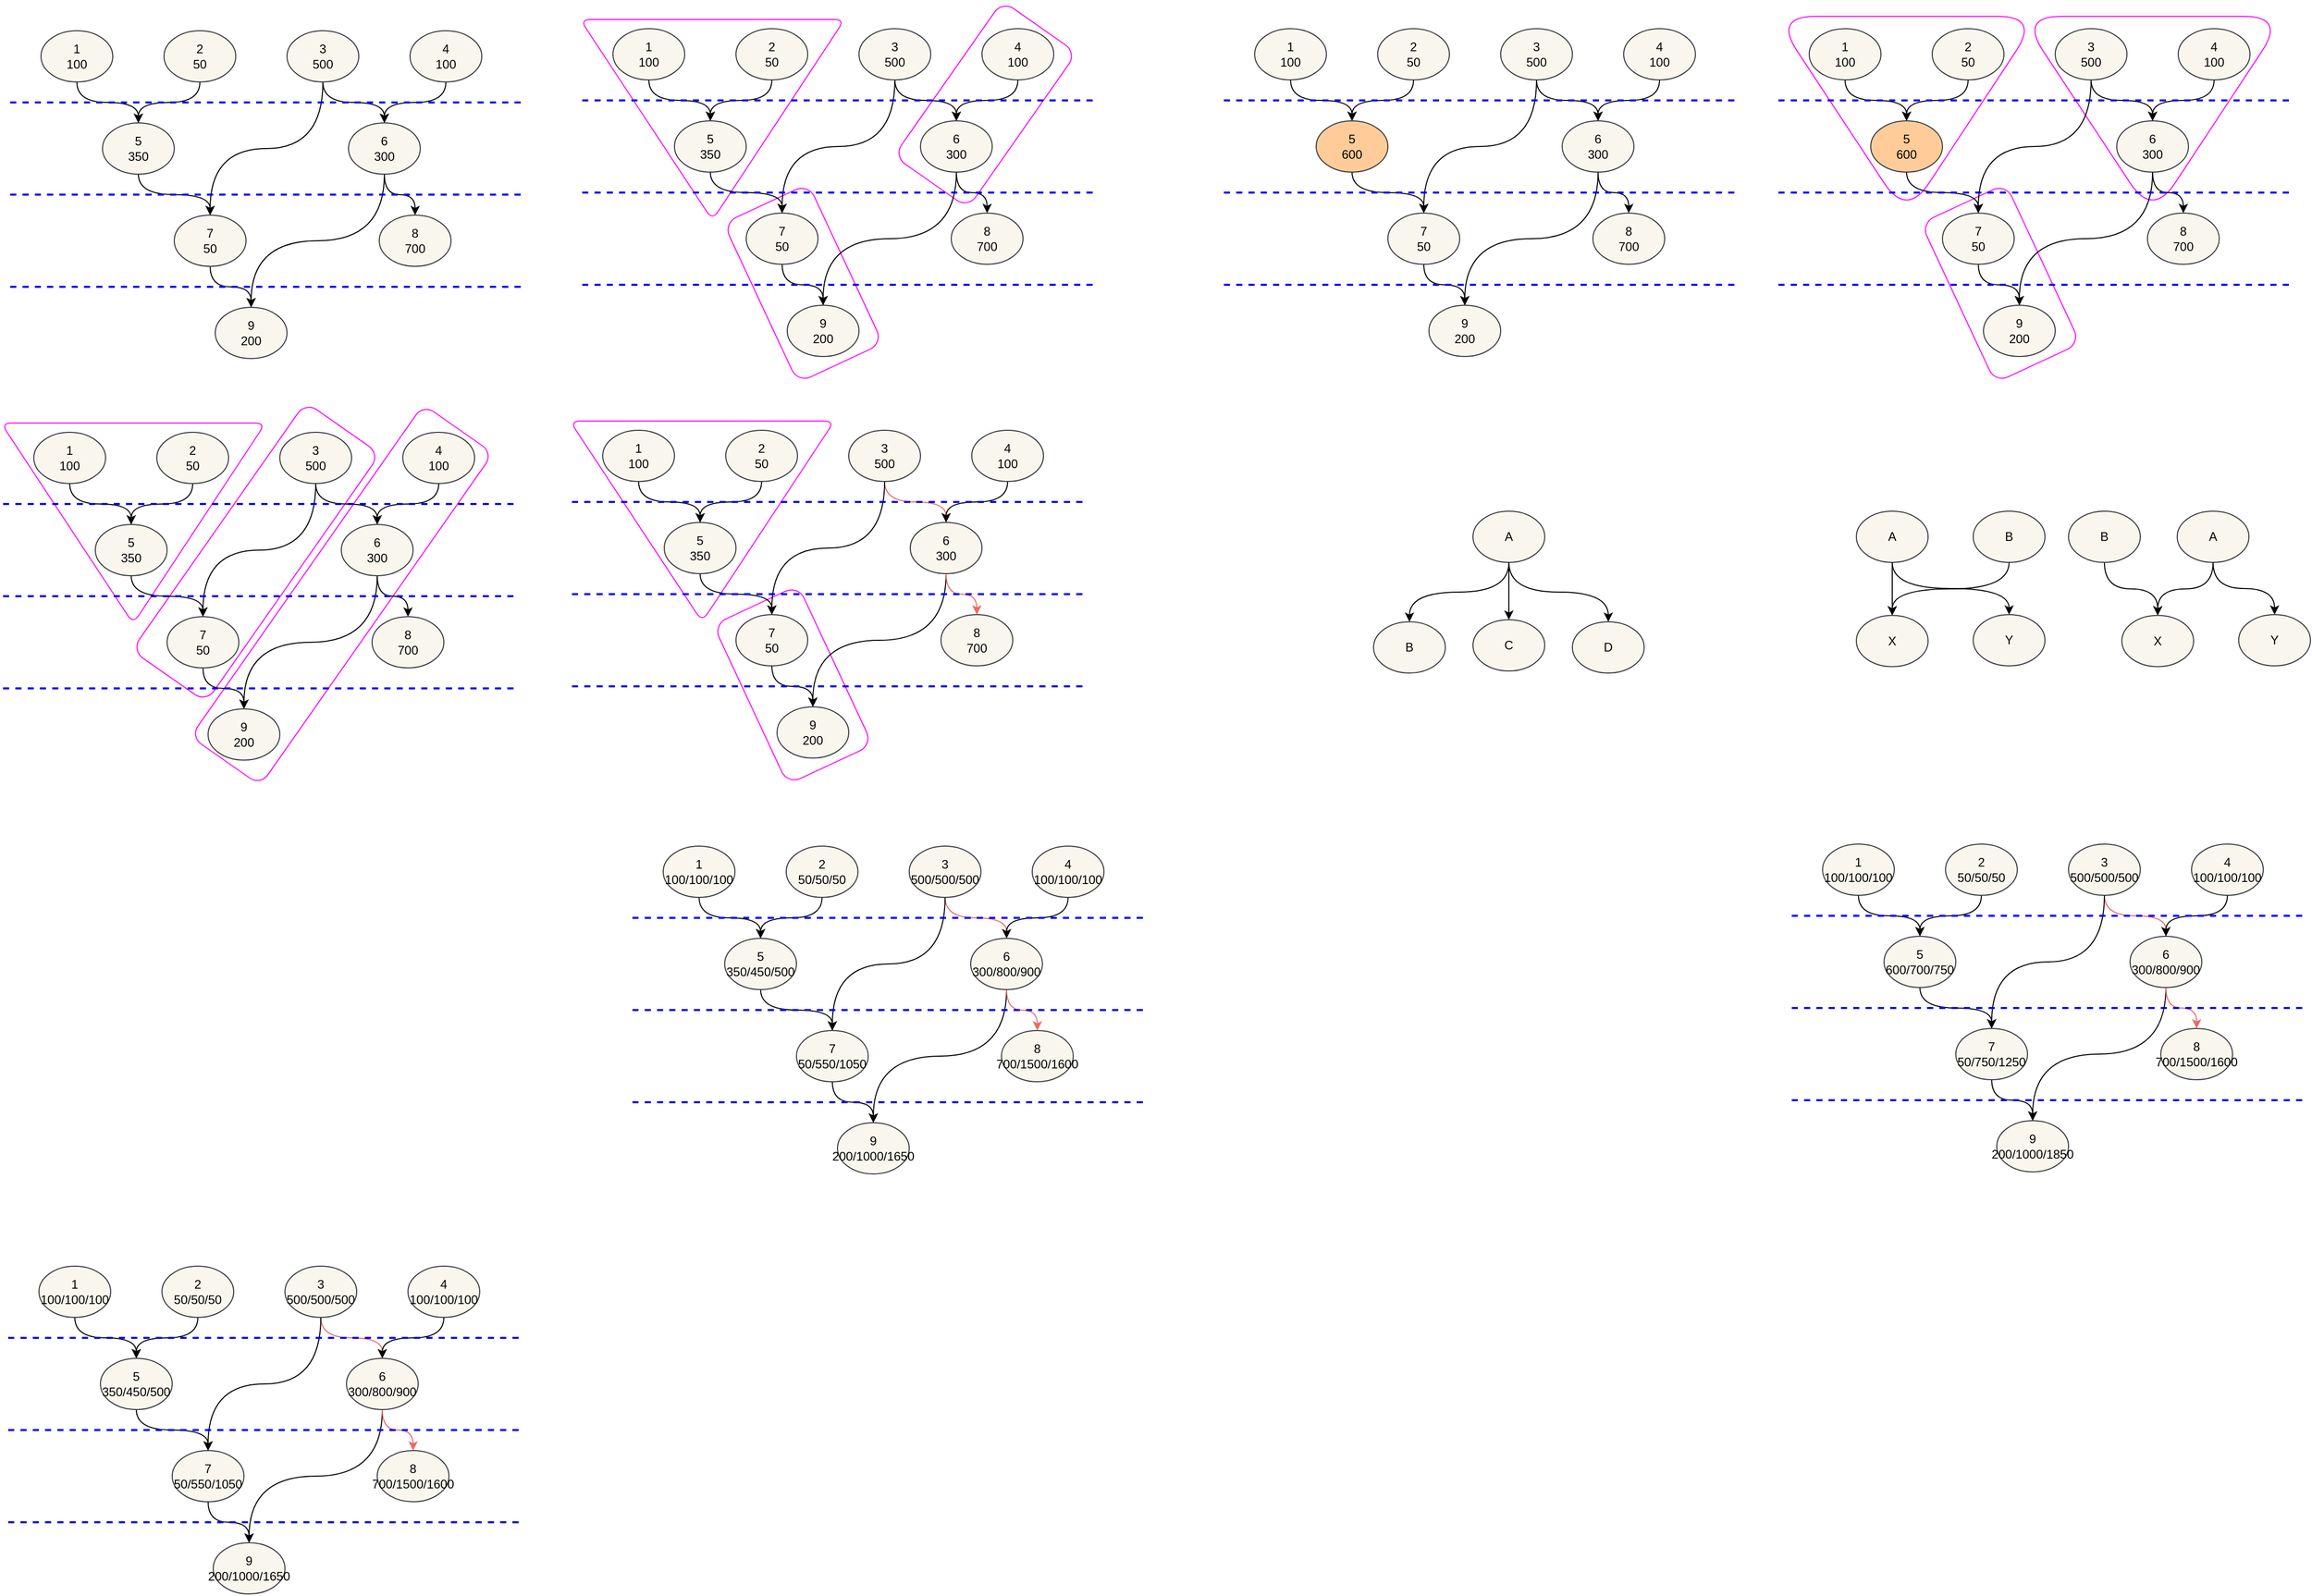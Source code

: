<mxfile version="18.1.3" type="github">
  <diagram id="KEgm51hLiumPlPGKGr2v" name="第 1 页">
    <mxGraphModel dx="981" dy="1353" grid="0" gridSize="10" guides="1" tooltips="1" connect="1" arrows="1" fold="1" page="1" pageScale="1" pageWidth="1169" pageHeight="827" math="0" shadow="0">
      <root>
        <mxCell id="0" />
        <mxCell id="1" parent="0" />
        <mxCell id="BuNuY5LoOj_fhjRixEMa-231" value="" style="rounded=1;whiteSpace=wrap;html=1;rotation=335;strokeColor=#FF00FF;" vertex="1" parent="1">
          <mxGeometry x="1929" y="-605.39" width="91.35" height="171.9" as="geometry" />
        </mxCell>
        <mxCell id="BuNuY5LoOj_fhjRixEMa-230" value="" style="triangle;whiteSpace=wrap;html=1;rounded=1;rotation=90;strokeColor=#FF00FF;arcSize=80;" vertex="1" parent="1">
          <mxGeometry x="2025" y="-811" width="196" height="258" as="geometry" />
        </mxCell>
        <mxCell id="BuNuY5LoOj_fhjRixEMa-229" value="" style="triangle;whiteSpace=wrap;html=1;rounded=1;rotation=90;strokeColor=#FF00FF;arcSize=80;" vertex="1" parent="1">
          <mxGeometry x="1785" y="-811" width="196" height="258" as="geometry" />
        </mxCell>
        <mxCell id="BuNuY5LoOj_fhjRixEMa-93" value="" style="rounded=1;whiteSpace=wrap;html=1;rotation=-55;strokeColor=#FF00FF;" vertex="1" parent="1">
          <mxGeometry x="158.55" y="-256.75" width="395.88" height="83.11" as="geometry" />
        </mxCell>
        <mxCell id="BuNuY5LoOj_fhjRixEMa-92" value="" style="triangle;whiteSpace=wrap;html=1;rounded=1;rotation=90;strokeColor=#FF00FF;" vertex="1" parent="1">
          <mxGeometry x="55" y="-414" width="196" height="258" as="geometry" />
        </mxCell>
        <mxCell id="BuNuY5LoOj_fhjRixEMa-90" value="" style="rounded=1;whiteSpace=wrap;html=1;rotation=-55;strokeColor=#FF00FF;" vertex="1" parent="1">
          <mxGeometry x="124.65" y="-301.23" width="295.91" height="88.48" as="geometry" />
        </mxCell>
        <mxCell id="BuNuY5LoOj_fhjRixEMa-7" style="edgeStyle=orthogonalEdgeStyle;rounded=0;orthogonalLoop=1;jettySize=auto;html=1;exitX=0.5;exitY=1;exitDx=0;exitDy=0;entryX=0.5;entryY=0;entryDx=0;entryDy=0;curved=1;" edge="1" parent="1" source="BuNuY5LoOj_fhjRixEMa-2" target="BuNuY5LoOj_fhjRixEMa-6">
          <mxGeometry relative="1" as="geometry" />
        </mxCell>
        <mxCell id="BuNuY5LoOj_fhjRixEMa-2" value="1&lt;br&gt;100" style="ellipse;whiteSpace=wrap;html=1;fillColor=#f9f7ed;strokeColor=#36393d;" vertex="1" parent="1">
          <mxGeometry x="56" y="-374" width="70" height="50" as="geometry" />
        </mxCell>
        <mxCell id="BuNuY5LoOj_fhjRixEMa-8" style="edgeStyle=orthogonalEdgeStyle;rounded=0;orthogonalLoop=1;jettySize=auto;html=1;exitX=0.5;exitY=1;exitDx=0;exitDy=0;entryX=0.5;entryY=0;entryDx=0;entryDy=0;curved=1;" edge="1" parent="1" source="BuNuY5LoOj_fhjRixEMa-3" target="BuNuY5LoOj_fhjRixEMa-6">
          <mxGeometry relative="1" as="geometry" />
        </mxCell>
        <mxCell id="BuNuY5LoOj_fhjRixEMa-3" value="2&lt;br&gt;50" style="ellipse;whiteSpace=wrap;html=1;fillColor=#f9f7ed;strokeColor=#36393d;" vertex="1" parent="1">
          <mxGeometry x="176" y="-374" width="70" height="50" as="geometry" />
        </mxCell>
        <mxCell id="BuNuY5LoOj_fhjRixEMa-10" style="edgeStyle=orthogonalEdgeStyle;curved=1;rounded=0;orthogonalLoop=1;jettySize=auto;html=1;exitX=0.5;exitY=1;exitDx=0;exitDy=0;entryX=0.5;entryY=0;entryDx=0;entryDy=0;" edge="1" parent="1" source="BuNuY5LoOj_fhjRixEMa-4" target="BuNuY5LoOj_fhjRixEMa-9">
          <mxGeometry relative="1" as="geometry" />
        </mxCell>
        <mxCell id="BuNuY5LoOj_fhjRixEMa-17" style="edgeStyle=orthogonalEdgeStyle;curved=1;rounded=0;orthogonalLoop=1;jettySize=auto;html=1;exitX=0.5;exitY=1;exitDx=0;exitDy=0;entryX=0.5;entryY=0;entryDx=0;entryDy=0;" edge="1" parent="1" source="BuNuY5LoOj_fhjRixEMa-4" target="BuNuY5LoOj_fhjRixEMa-12">
          <mxGeometry relative="1" as="geometry" />
        </mxCell>
        <mxCell id="BuNuY5LoOj_fhjRixEMa-4" value="3&lt;br&gt;500" style="ellipse;whiteSpace=wrap;html=1;fillColor=#f9f7ed;strokeColor=#36393d;" vertex="1" parent="1">
          <mxGeometry x="296" y="-374" width="70" height="50" as="geometry" />
        </mxCell>
        <mxCell id="BuNuY5LoOj_fhjRixEMa-11" style="edgeStyle=orthogonalEdgeStyle;curved=1;rounded=0;orthogonalLoop=1;jettySize=auto;html=1;exitX=0.5;exitY=1;exitDx=0;exitDy=0;entryX=0.5;entryY=0;entryDx=0;entryDy=0;" edge="1" parent="1" source="BuNuY5LoOj_fhjRixEMa-5" target="BuNuY5LoOj_fhjRixEMa-9">
          <mxGeometry relative="1" as="geometry" />
        </mxCell>
        <mxCell id="BuNuY5LoOj_fhjRixEMa-5" value="4&lt;br&gt;100" style="ellipse;whiteSpace=wrap;html=1;fillColor=#f9f7ed;strokeColor=#36393d;" vertex="1" parent="1">
          <mxGeometry x="416" y="-374" width="70" height="50" as="geometry" />
        </mxCell>
        <mxCell id="BuNuY5LoOj_fhjRixEMa-15" style="edgeStyle=orthogonalEdgeStyle;curved=1;rounded=0;orthogonalLoop=1;jettySize=auto;html=1;exitX=0.5;exitY=1;exitDx=0;exitDy=0;entryX=0.5;entryY=0;entryDx=0;entryDy=0;" edge="1" parent="1" source="BuNuY5LoOj_fhjRixEMa-6" target="BuNuY5LoOj_fhjRixEMa-12">
          <mxGeometry relative="1" as="geometry" />
        </mxCell>
        <mxCell id="BuNuY5LoOj_fhjRixEMa-6" value="5&lt;br&gt;350" style="ellipse;whiteSpace=wrap;html=1;fillColor=#f9f7ed;strokeColor=#36393d;" vertex="1" parent="1">
          <mxGeometry x="116" y="-284" width="70" height="50" as="geometry" />
        </mxCell>
        <mxCell id="BuNuY5LoOj_fhjRixEMa-18" style="edgeStyle=orthogonalEdgeStyle;curved=1;rounded=0;orthogonalLoop=1;jettySize=auto;html=1;exitX=0.5;exitY=1;exitDx=0;exitDy=0;entryX=0.5;entryY=0;entryDx=0;entryDy=0;" edge="1" parent="1" source="BuNuY5LoOj_fhjRixEMa-9" target="BuNuY5LoOj_fhjRixEMa-13">
          <mxGeometry relative="1" as="geometry" />
        </mxCell>
        <mxCell id="BuNuY5LoOj_fhjRixEMa-20" style="edgeStyle=orthogonalEdgeStyle;curved=1;rounded=0;orthogonalLoop=1;jettySize=auto;html=1;exitX=0.5;exitY=1;exitDx=0;exitDy=0;" edge="1" parent="1" source="BuNuY5LoOj_fhjRixEMa-9" target="BuNuY5LoOj_fhjRixEMa-14">
          <mxGeometry relative="1" as="geometry" />
        </mxCell>
        <mxCell id="BuNuY5LoOj_fhjRixEMa-9" value="6&lt;br&gt;300" style="ellipse;whiteSpace=wrap;html=1;fillColor=#f9f7ed;strokeColor=#36393d;" vertex="1" parent="1">
          <mxGeometry x="356" y="-284" width="70" height="50" as="geometry" />
        </mxCell>
        <mxCell id="BuNuY5LoOj_fhjRixEMa-19" style="edgeStyle=orthogonalEdgeStyle;curved=1;rounded=0;orthogonalLoop=1;jettySize=auto;html=1;exitX=0.5;exitY=1;exitDx=0;exitDy=0;entryX=0.5;entryY=0;entryDx=0;entryDy=0;" edge="1" parent="1" source="BuNuY5LoOj_fhjRixEMa-12" target="BuNuY5LoOj_fhjRixEMa-13">
          <mxGeometry relative="1" as="geometry" />
        </mxCell>
        <mxCell id="BuNuY5LoOj_fhjRixEMa-12" value="7&lt;br&gt;50" style="ellipse;whiteSpace=wrap;html=1;fillColor=#f9f7ed;strokeColor=#36393d;" vertex="1" parent="1">
          <mxGeometry x="186" y="-194" width="70" height="50" as="geometry" />
        </mxCell>
        <mxCell id="BuNuY5LoOj_fhjRixEMa-13" value="9&lt;br&gt;200" style="ellipse;whiteSpace=wrap;html=1;fillColor=#f9f7ed;strokeColor=#36393d;" vertex="1" parent="1">
          <mxGeometry x="226" y="-104" width="70" height="50" as="geometry" />
        </mxCell>
        <mxCell id="BuNuY5LoOj_fhjRixEMa-14" value="8&lt;br&gt;700" style="ellipse;whiteSpace=wrap;html=1;fillColor=#f9f7ed;strokeColor=#36393d;" vertex="1" parent="1">
          <mxGeometry x="386" y="-194" width="70" height="50" as="geometry" />
        </mxCell>
        <mxCell id="BuNuY5LoOj_fhjRixEMa-21" value="" style="endArrow=none;html=1;rounded=0;curved=1;dashed=1;strokeColor=#0000FF;strokeWidth=2;" edge="1" parent="1">
          <mxGeometry width="50" height="50" relative="1" as="geometry">
            <mxPoint x="26" y="-304" as="sourcePoint" />
            <mxPoint x="526" y="-304" as="targetPoint" />
          </mxGeometry>
        </mxCell>
        <mxCell id="BuNuY5LoOj_fhjRixEMa-22" value="" style="endArrow=none;html=1;rounded=0;curved=1;dashed=1;strokeColor=#0000FF;strokeWidth=2;" edge="1" parent="1">
          <mxGeometry width="50" height="50" relative="1" as="geometry">
            <mxPoint x="26" y="-214" as="sourcePoint" />
            <mxPoint x="526" y="-214" as="targetPoint" />
          </mxGeometry>
        </mxCell>
        <mxCell id="BuNuY5LoOj_fhjRixEMa-23" value="" style="endArrow=none;html=1;rounded=0;curved=1;dashed=1;strokeColor=#0000FF;strokeWidth=2;" edge="1" parent="1">
          <mxGeometry width="50" height="50" relative="1" as="geometry">
            <mxPoint x="26" y="-124" as="sourcePoint" />
            <mxPoint x="526" y="-124" as="targetPoint" />
          </mxGeometry>
        </mxCell>
        <mxCell id="BuNuY5LoOj_fhjRixEMa-24" style="edgeStyle=orthogonalEdgeStyle;rounded=0;orthogonalLoop=1;jettySize=auto;html=1;exitX=0.5;exitY=1;exitDx=0;exitDy=0;entryX=0.5;entryY=0;entryDx=0;entryDy=0;curved=1;" edge="1" parent="1" source="BuNuY5LoOj_fhjRixEMa-25" target="BuNuY5LoOj_fhjRixEMa-34">
          <mxGeometry relative="1" as="geometry" />
        </mxCell>
        <mxCell id="BuNuY5LoOj_fhjRixEMa-25" value="1&lt;br&gt;100/100/100" style="ellipse;whiteSpace=wrap;html=1;fillColor=#f9f7ed;strokeColor=#36393d;" vertex="1" parent="1">
          <mxGeometry x="670" y="30" width="70" height="50" as="geometry" />
        </mxCell>
        <mxCell id="BuNuY5LoOj_fhjRixEMa-26" style="edgeStyle=orthogonalEdgeStyle;rounded=0;orthogonalLoop=1;jettySize=auto;html=1;exitX=0.5;exitY=1;exitDx=0;exitDy=0;entryX=0.5;entryY=0;entryDx=0;entryDy=0;curved=1;" edge="1" parent="1" source="BuNuY5LoOj_fhjRixEMa-27" target="BuNuY5LoOj_fhjRixEMa-34">
          <mxGeometry relative="1" as="geometry" />
        </mxCell>
        <mxCell id="BuNuY5LoOj_fhjRixEMa-27" value="2&lt;br&gt;50/50/50" style="ellipse;whiteSpace=wrap;html=1;fillColor=#f9f7ed;strokeColor=#36393d;" vertex="1" parent="1">
          <mxGeometry x="790" y="30" width="70" height="50" as="geometry" />
        </mxCell>
        <mxCell id="BuNuY5LoOj_fhjRixEMa-28" style="edgeStyle=orthogonalEdgeStyle;curved=1;rounded=0;orthogonalLoop=1;jettySize=auto;html=1;exitX=0.5;exitY=1;exitDx=0;exitDy=0;entryX=0.5;entryY=0;entryDx=0;entryDy=0;strokeColor=#EA6B66;" edge="1" parent="1" source="BuNuY5LoOj_fhjRixEMa-30" target="BuNuY5LoOj_fhjRixEMa-37">
          <mxGeometry relative="1" as="geometry" />
        </mxCell>
        <mxCell id="BuNuY5LoOj_fhjRixEMa-29" style="edgeStyle=orthogonalEdgeStyle;curved=1;rounded=0;orthogonalLoop=1;jettySize=auto;html=1;exitX=0.5;exitY=1;exitDx=0;exitDy=0;entryX=0.5;entryY=0;entryDx=0;entryDy=0;" edge="1" parent="1" source="BuNuY5LoOj_fhjRixEMa-30" target="BuNuY5LoOj_fhjRixEMa-39">
          <mxGeometry relative="1" as="geometry" />
        </mxCell>
        <mxCell id="BuNuY5LoOj_fhjRixEMa-30" value="3&lt;br&gt;500/500/500" style="ellipse;whiteSpace=wrap;html=1;fillColor=#f9f7ed;strokeColor=#36393d;" vertex="1" parent="1">
          <mxGeometry x="910" y="30" width="70" height="50" as="geometry" />
        </mxCell>
        <mxCell id="BuNuY5LoOj_fhjRixEMa-31" style="edgeStyle=orthogonalEdgeStyle;curved=1;rounded=0;orthogonalLoop=1;jettySize=auto;html=1;exitX=0.5;exitY=1;exitDx=0;exitDy=0;entryX=0.5;entryY=0;entryDx=0;entryDy=0;" edge="1" parent="1" source="BuNuY5LoOj_fhjRixEMa-32" target="BuNuY5LoOj_fhjRixEMa-37">
          <mxGeometry relative="1" as="geometry" />
        </mxCell>
        <mxCell id="BuNuY5LoOj_fhjRixEMa-32" value="4&lt;br&gt;100/100/100" style="ellipse;whiteSpace=wrap;html=1;fillColor=#f9f7ed;strokeColor=#36393d;" vertex="1" parent="1">
          <mxGeometry x="1030" y="30" width="70" height="50" as="geometry" />
        </mxCell>
        <mxCell id="BuNuY5LoOj_fhjRixEMa-33" style="edgeStyle=orthogonalEdgeStyle;curved=1;rounded=0;orthogonalLoop=1;jettySize=auto;html=1;exitX=0.5;exitY=1;exitDx=0;exitDy=0;entryX=0.5;entryY=0;entryDx=0;entryDy=0;" edge="1" parent="1" source="BuNuY5LoOj_fhjRixEMa-34" target="BuNuY5LoOj_fhjRixEMa-39">
          <mxGeometry relative="1" as="geometry" />
        </mxCell>
        <mxCell id="BuNuY5LoOj_fhjRixEMa-34" value="5&lt;br&gt;350/450/500" style="ellipse;whiteSpace=wrap;html=1;fillColor=#f9f7ed;strokeColor=#36393d;" vertex="1" parent="1">
          <mxGeometry x="730" y="120" width="70" height="50" as="geometry" />
        </mxCell>
        <mxCell id="BuNuY5LoOj_fhjRixEMa-35" style="edgeStyle=orthogonalEdgeStyle;curved=1;rounded=0;orthogonalLoop=1;jettySize=auto;html=1;exitX=0.5;exitY=1;exitDx=0;exitDy=0;entryX=0.5;entryY=0;entryDx=0;entryDy=0;" edge="1" parent="1" source="BuNuY5LoOj_fhjRixEMa-37" target="BuNuY5LoOj_fhjRixEMa-40">
          <mxGeometry relative="1" as="geometry" />
        </mxCell>
        <mxCell id="BuNuY5LoOj_fhjRixEMa-36" style="edgeStyle=orthogonalEdgeStyle;curved=1;rounded=0;orthogonalLoop=1;jettySize=auto;html=1;exitX=0.5;exitY=1;exitDx=0;exitDy=0;strokeColor=#EA6B66;" edge="1" parent="1" source="BuNuY5LoOj_fhjRixEMa-37" target="BuNuY5LoOj_fhjRixEMa-41">
          <mxGeometry relative="1" as="geometry" />
        </mxCell>
        <mxCell id="BuNuY5LoOj_fhjRixEMa-37" value="6&lt;br&gt;300/800/900" style="ellipse;whiteSpace=wrap;html=1;fillColor=#f9f7ed;strokeColor=#36393d;" vertex="1" parent="1">
          <mxGeometry x="970" y="120" width="70" height="50" as="geometry" />
        </mxCell>
        <mxCell id="BuNuY5LoOj_fhjRixEMa-38" style="edgeStyle=orthogonalEdgeStyle;curved=1;rounded=0;orthogonalLoop=1;jettySize=auto;html=1;exitX=0.5;exitY=1;exitDx=0;exitDy=0;entryX=0.5;entryY=0;entryDx=0;entryDy=0;" edge="1" parent="1" source="BuNuY5LoOj_fhjRixEMa-39" target="BuNuY5LoOj_fhjRixEMa-40">
          <mxGeometry relative="1" as="geometry" />
        </mxCell>
        <mxCell id="BuNuY5LoOj_fhjRixEMa-39" value="7&lt;br&gt;50/550/1050" style="ellipse;whiteSpace=wrap;html=1;fillColor=#f9f7ed;strokeColor=#36393d;" vertex="1" parent="1">
          <mxGeometry x="800" y="210" width="70" height="50" as="geometry" />
        </mxCell>
        <mxCell id="BuNuY5LoOj_fhjRixEMa-40" value="9&lt;br&gt;200/1000/1650" style="ellipse;whiteSpace=wrap;html=1;fillColor=#f9f7ed;strokeColor=#36393d;" vertex="1" parent="1">
          <mxGeometry x="840" y="300" width="70" height="50" as="geometry" />
        </mxCell>
        <mxCell id="BuNuY5LoOj_fhjRixEMa-41" value="8&lt;br&gt;700/1500/1600" style="ellipse;whiteSpace=wrap;html=1;fillColor=#f9f7ed;strokeColor=#36393d;" vertex="1" parent="1">
          <mxGeometry x="1000" y="210" width="70" height="50" as="geometry" />
        </mxCell>
        <mxCell id="BuNuY5LoOj_fhjRixEMa-42" value="" style="endArrow=none;html=1;rounded=0;curved=1;dashed=1;strokeColor=#0000FF;strokeWidth=2;" edge="1" parent="1">
          <mxGeometry width="50" height="50" relative="1" as="geometry">
            <mxPoint x="640" y="100" as="sourcePoint" />
            <mxPoint x="1140" y="100" as="targetPoint" />
          </mxGeometry>
        </mxCell>
        <mxCell id="BuNuY5LoOj_fhjRixEMa-43" value="" style="endArrow=none;html=1;rounded=0;curved=1;dashed=1;strokeColor=#0000FF;strokeWidth=2;" edge="1" parent="1">
          <mxGeometry width="50" height="50" relative="1" as="geometry">
            <mxPoint x="640" y="190" as="sourcePoint" />
            <mxPoint x="1140" y="190" as="targetPoint" />
          </mxGeometry>
        </mxCell>
        <mxCell id="BuNuY5LoOj_fhjRixEMa-44" value="" style="endArrow=none;html=1;rounded=0;curved=1;dashed=1;strokeColor=#0000FF;strokeWidth=2;" edge="1" parent="1">
          <mxGeometry width="50" height="50" relative="1" as="geometry">
            <mxPoint x="640" y="280" as="sourcePoint" />
            <mxPoint x="1140" y="280" as="targetPoint" />
          </mxGeometry>
        </mxCell>
        <mxCell id="BuNuY5LoOj_fhjRixEMa-45" style="edgeStyle=orthogonalEdgeStyle;rounded=0;orthogonalLoop=1;jettySize=auto;html=1;exitX=0.5;exitY=1;exitDx=0;exitDy=0;entryX=0.5;entryY=0;entryDx=0;entryDy=0;curved=1;" edge="1" parent="1" source="BuNuY5LoOj_fhjRixEMa-46" target="BuNuY5LoOj_fhjRixEMa-55">
          <mxGeometry relative="1" as="geometry" />
        </mxCell>
        <mxCell id="BuNuY5LoOj_fhjRixEMa-46" value="1&lt;br&gt;100/100/100" style="ellipse;whiteSpace=wrap;html=1;fillColor=#f9f7ed;strokeColor=#36393d;" vertex="1" parent="1">
          <mxGeometry x="61" y="440" width="70" height="50" as="geometry" />
        </mxCell>
        <mxCell id="BuNuY5LoOj_fhjRixEMa-47" style="edgeStyle=orthogonalEdgeStyle;rounded=0;orthogonalLoop=1;jettySize=auto;html=1;exitX=0.5;exitY=1;exitDx=0;exitDy=0;entryX=0.5;entryY=0;entryDx=0;entryDy=0;curved=1;" edge="1" parent="1" source="BuNuY5LoOj_fhjRixEMa-48" target="BuNuY5LoOj_fhjRixEMa-55">
          <mxGeometry relative="1" as="geometry" />
        </mxCell>
        <mxCell id="BuNuY5LoOj_fhjRixEMa-48" value="2&lt;br&gt;50/50/50" style="ellipse;whiteSpace=wrap;html=1;fillColor=#f9f7ed;strokeColor=#36393d;" vertex="1" parent="1">
          <mxGeometry x="181" y="440" width="70" height="50" as="geometry" />
        </mxCell>
        <mxCell id="BuNuY5LoOj_fhjRixEMa-49" style="edgeStyle=orthogonalEdgeStyle;curved=1;rounded=0;orthogonalLoop=1;jettySize=auto;html=1;exitX=0.5;exitY=1;exitDx=0;exitDy=0;entryX=0.5;entryY=0;entryDx=0;entryDy=0;strokeColor=#EA6B66;" edge="1" parent="1" source="BuNuY5LoOj_fhjRixEMa-51" target="BuNuY5LoOj_fhjRixEMa-58">
          <mxGeometry relative="1" as="geometry" />
        </mxCell>
        <mxCell id="BuNuY5LoOj_fhjRixEMa-50" style="edgeStyle=orthogonalEdgeStyle;curved=1;rounded=0;orthogonalLoop=1;jettySize=auto;html=1;exitX=0.5;exitY=1;exitDx=0;exitDy=0;entryX=0.5;entryY=0;entryDx=0;entryDy=0;" edge="1" parent="1" source="BuNuY5LoOj_fhjRixEMa-51" target="BuNuY5LoOj_fhjRixEMa-60">
          <mxGeometry relative="1" as="geometry" />
        </mxCell>
        <mxCell id="BuNuY5LoOj_fhjRixEMa-51" value="3&lt;br&gt;500/500/500" style="ellipse;whiteSpace=wrap;html=1;fillColor=#f9f7ed;strokeColor=#36393d;" vertex="1" parent="1">
          <mxGeometry x="301" y="440" width="70" height="50" as="geometry" />
        </mxCell>
        <mxCell id="BuNuY5LoOj_fhjRixEMa-52" style="edgeStyle=orthogonalEdgeStyle;curved=1;rounded=0;orthogonalLoop=1;jettySize=auto;html=1;exitX=0.5;exitY=1;exitDx=0;exitDy=0;entryX=0.5;entryY=0;entryDx=0;entryDy=0;" edge="1" parent="1" source="BuNuY5LoOj_fhjRixEMa-53" target="BuNuY5LoOj_fhjRixEMa-58">
          <mxGeometry relative="1" as="geometry" />
        </mxCell>
        <mxCell id="BuNuY5LoOj_fhjRixEMa-53" value="4&lt;br&gt;100/100/100" style="ellipse;whiteSpace=wrap;html=1;fillColor=#f9f7ed;strokeColor=#36393d;" vertex="1" parent="1">
          <mxGeometry x="421" y="440" width="70" height="50" as="geometry" />
        </mxCell>
        <mxCell id="BuNuY5LoOj_fhjRixEMa-54" style="edgeStyle=orthogonalEdgeStyle;curved=1;rounded=0;orthogonalLoop=1;jettySize=auto;html=1;exitX=0.5;exitY=1;exitDx=0;exitDy=0;entryX=0.5;entryY=0;entryDx=0;entryDy=0;" edge="1" parent="1" source="BuNuY5LoOj_fhjRixEMa-55" target="BuNuY5LoOj_fhjRixEMa-60">
          <mxGeometry relative="1" as="geometry" />
        </mxCell>
        <mxCell id="BuNuY5LoOj_fhjRixEMa-55" value="5&lt;br&gt;350/450/500" style="ellipse;whiteSpace=wrap;html=1;fillColor=#f9f7ed;strokeColor=#36393d;" vertex="1" parent="1">
          <mxGeometry x="121" y="530" width="70" height="50" as="geometry" />
        </mxCell>
        <mxCell id="BuNuY5LoOj_fhjRixEMa-56" style="edgeStyle=orthogonalEdgeStyle;curved=1;rounded=0;orthogonalLoop=1;jettySize=auto;html=1;exitX=0.5;exitY=1;exitDx=0;exitDy=0;entryX=0.5;entryY=0;entryDx=0;entryDy=0;" edge="1" parent="1" source="BuNuY5LoOj_fhjRixEMa-58" target="BuNuY5LoOj_fhjRixEMa-61">
          <mxGeometry relative="1" as="geometry" />
        </mxCell>
        <mxCell id="BuNuY5LoOj_fhjRixEMa-57" style="edgeStyle=orthogonalEdgeStyle;curved=1;rounded=0;orthogonalLoop=1;jettySize=auto;html=1;exitX=0.5;exitY=1;exitDx=0;exitDy=0;strokeColor=#EA6B66;" edge="1" parent="1" source="BuNuY5LoOj_fhjRixEMa-58" target="BuNuY5LoOj_fhjRixEMa-62">
          <mxGeometry relative="1" as="geometry" />
        </mxCell>
        <mxCell id="BuNuY5LoOj_fhjRixEMa-58" value="6&lt;br&gt;300/800/900" style="ellipse;whiteSpace=wrap;html=1;fillColor=#f9f7ed;strokeColor=#36393d;" vertex="1" parent="1">
          <mxGeometry x="361" y="530" width="70" height="50" as="geometry" />
        </mxCell>
        <mxCell id="BuNuY5LoOj_fhjRixEMa-59" style="edgeStyle=orthogonalEdgeStyle;curved=1;rounded=0;orthogonalLoop=1;jettySize=auto;html=1;exitX=0.5;exitY=1;exitDx=0;exitDy=0;entryX=0.5;entryY=0;entryDx=0;entryDy=0;" edge="1" parent="1" source="BuNuY5LoOj_fhjRixEMa-60" target="BuNuY5LoOj_fhjRixEMa-61">
          <mxGeometry relative="1" as="geometry" />
        </mxCell>
        <mxCell id="BuNuY5LoOj_fhjRixEMa-60" value="7&lt;br&gt;50/550/1050" style="ellipse;whiteSpace=wrap;html=1;fillColor=#f9f7ed;strokeColor=#36393d;" vertex="1" parent="1">
          <mxGeometry x="191" y="620" width="70" height="50" as="geometry" />
        </mxCell>
        <mxCell id="BuNuY5LoOj_fhjRixEMa-61" value="9&lt;br&gt;200/1000/1650" style="ellipse;whiteSpace=wrap;html=1;fillColor=#f9f7ed;strokeColor=#36393d;" vertex="1" parent="1">
          <mxGeometry x="231" y="710" width="70" height="50" as="geometry" />
        </mxCell>
        <mxCell id="BuNuY5LoOj_fhjRixEMa-62" value="8&lt;br&gt;700/1500/1600" style="ellipse;whiteSpace=wrap;html=1;fillColor=#f9f7ed;strokeColor=#36393d;" vertex="1" parent="1">
          <mxGeometry x="391" y="620" width="70" height="50" as="geometry" />
        </mxCell>
        <mxCell id="BuNuY5LoOj_fhjRixEMa-63" value="" style="endArrow=none;html=1;rounded=0;curved=1;dashed=1;strokeColor=#0000FF;strokeWidth=2;" edge="1" parent="1">
          <mxGeometry width="50" height="50" relative="1" as="geometry">
            <mxPoint x="31" y="510" as="sourcePoint" />
            <mxPoint x="531" y="510" as="targetPoint" />
          </mxGeometry>
        </mxCell>
        <mxCell id="BuNuY5LoOj_fhjRixEMa-64" value="" style="endArrow=none;html=1;rounded=0;curved=1;dashed=1;strokeColor=#0000FF;strokeWidth=2;" edge="1" parent="1">
          <mxGeometry width="50" height="50" relative="1" as="geometry">
            <mxPoint x="31" y="600" as="sourcePoint" />
            <mxPoint x="531" y="600" as="targetPoint" />
          </mxGeometry>
        </mxCell>
        <mxCell id="BuNuY5LoOj_fhjRixEMa-65" value="" style="endArrow=none;html=1;rounded=0;curved=1;dashed=1;strokeColor=#0000FF;strokeWidth=2;" edge="1" parent="1">
          <mxGeometry width="50" height="50" relative="1" as="geometry">
            <mxPoint x="31" y="690" as="sourcePoint" />
            <mxPoint x="531" y="690" as="targetPoint" />
          </mxGeometry>
        </mxCell>
        <mxCell id="BuNuY5LoOj_fhjRixEMa-97" style="edgeStyle=orthogonalEdgeStyle;rounded=0;orthogonalLoop=1;jettySize=auto;html=1;exitX=0.5;exitY=1;exitDx=0;exitDy=0;entryX=0.5;entryY=0;entryDx=0;entryDy=0;curved=1;" edge="1" parent="1" source="BuNuY5LoOj_fhjRixEMa-98" target="BuNuY5LoOj_fhjRixEMa-107">
          <mxGeometry relative="1" as="geometry" />
        </mxCell>
        <mxCell id="BuNuY5LoOj_fhjRixEMa-98" value="1&lt;br&gt;100" style="ellipse;whiteSpace=wrap;html=1;fillColor=#f9f7ed;strokeColor=#36393d;" vertex="1" parent="1">
          <mxGeometry x="63" y="-766" width="70" height="50" as="geometry" />
        </mxCell>
        <mxCell id="BuNuY5LoOj_fhjRixEMa-99" style="edgeStyle=orthogonalEdgeStyle;rounded=0;orthogonalLoop=1;jettySize=auto;html=1;exitX=0.5;exitY=1;exitDx=0;exitDy=0;entryX=0.5;entryY=0;entryDx=0;entryDy=0;curved=1;" edge="1" parent="1" source="BuNuY5LoOj_fhjRixEMa-100" target="BuNuY5LoOj_fhjRixEMa-107">
          <mxGeometry relative="1" as="geometry" />
        </mxCell>
        <mxCell id="BuNuY5LoOj_fhjRixEMa-100" value="2&lt;br&gt;50" style="ellipse;whiteSpace=wrap;html=1;fillColor=#f9f7ed;strokeColor=#36393d;" vertex="1" parent="1">
          <mxGeometry x="183" y="-766" width="70" height="50" as="geometry" />
        </mxCell>
        <mxCell id="BuNuY5LoOj_fhjRixEMa-101" style="edgeStyle=orthogonalEdgeStyle;curved=1;rounded=0;orthogonalLoop=1;jettySize=auto;html=1;exitX=0.5;exitY=1;exitDx=0;exitDy=0;entryX=0.5;entryY=0;entryDx=0;entryDy=0;" edge="1" parent="1" source="BuNuY5LoOj_fhjRixEMa-103" target="BuNuY5LoOj_fhjRixEMa-110">
          <mxGeometry relative="1" as="geometry" />
        </mxCell>
        <mxCell id="BuNuY5LoOj_fhjRixEMa-102" style="edgeStyle=orthogonalEdgeStyle;curved=1;rounded=0;orthogonalLoop=1;jettySize=auto;html=1;exitX=0.5;exitY=1;exitDx=0;exitDy=0;entryX=0.5;entryY=0;entryDx=0;entryDy=0;" edge="1" parent="1" source="BuNuY5LoOj_fhjRixEMa-103" target="BuNuY5LoOj_fhjRixEMa-112">
          <mxGeometry relative="1" as="geometry" />
        </mxCell>
        <mxCell id="BuNuY5LoOj_fhjRixEMa-103" value="3&lt;br&gt;500" style="ellipse;whiteSpace=wrap;html=1;fillColor=#f9f7ed;strokeColor=#36393d;" vertex="1" parent="1">
          <mxGeometry x="303" y="-766" width="70" height="50" as="geometry" />
        </mxCell>
        <mxCell id="BuNuY5LoOj_fhjRixEMa-104" style="edgeStyle=orthogonalEdgeStyle;curved=1;rounded=0;orthogonalLoop=1;jettySize=auto;html=1;exitX=0.5;exitY=1;exitDx=0;exitDy=0;entryX=0.5;entryY=0;entryDx=0;entryDy=0;" edge="1" parent="1" source="BuNuY5LoOj_fhjRixEMa-105" target="BuNuY5LoOj_fhjRixEMa-110">
          <mxGeometry relative="1" as="geometry" />
        </mxCell>
        <mxCell id="BuNuY5LoOj_fhjRixEMa-105" value="4&lt;br&gt;100" style="ellipse;whiteSpace=wrap;html=1;fillColor=#f9f7ed;strokeColor=#36393d;" vertex="1" parent="1">
          <mxGeometry x="423" y="-766" width="70" height="50" as="geometry" />
        </mxCell>
        <mxCell id="BuNuY5LoOj_fhjRixEMa-106" style="edgeStyle=orthogonalEdgeStyle;curved=1;rounded=0;orthogonalLoop=1;jettySize=auto;html=1;exitX=0.5;exitY=1;exitDx=0;exitDy=0;entryX=0.5;entryY=0;entryDx=0;entryDy=0;" edge="1" parent="1" source="BuNuY5LoOj_fhjRixEMa-107" target="BuNuY5LoOj_fhjRixEMa-112">
          <mxGeometry relative="1" as="geometry" />
        </mxCell>
        <mxCell id="BuNuY5LoOj_fhjRixEMa-107" value="5&lt;br&gt;350" style="ellipse;whiteSpace=wrap;html=1;fillColor=#f9f7ed;strokeColor=#36393d;" vertex="1" parent="1">
          <mxGeometry x="123" y="-676" width="70" height="50" as="geometry" />
        </mxCell>
        <mxCell id="BuNuY5LoOj_fhjRixEMa-108" style="edgeStyle=orthogonalEdgeStyle;curved=1;rounded=0;orthogonalLoop=1;jettySize=auto;html=1;exitX=0.5;exitY=1;exitDx=0;exitDy=0;entryX=0.5;entryY=0;entryDx=0;entryDy=0;" edge="1" parent="1" source="BuNuY5LoOj_fhjRixEMa-110" target="BuNuY5LoOj_fhjRixEMa-113">
          <mxGeometry relative="1" as="geometry" />
        </mxCell>
        <mxCell id="BuNuY5LoOj_fhjRixEMa-109" style="edgeStyle=orthogonalEdgeStyle;curved=1;rounded=0;orthogonalLoop=1;jettySize=auto;html=1;exitX=0.5;exitY=1;exitDx=0;exitDy=0;" edge="1" parent="1" source="BuNuY5LoOj_fhjRixEMa-110" target="BuNuY5LoOj_fhjRixEMa-114">
          <mxGeometry relative="1" as="geometry" />
        </mxCell>
        <mxCell id="BuNuY5LoOj_fhjRixEMa-110" value="6&lt;br&gt;300" style="ellipse;whiteSpace=wrap;html=1;fillColor=#f9f7ed;strokeColor=#36393d;" vertex="1" parent="1">
          <mxGeometry x="363" y="-676" width="70" height="50" as="geometry" />
        </mxCell>
        <mxCell id="BuNuY5LoOj_fhjRixEMa-111" style="edgeStyle=orthogonalEdgeStyle;curved=1;rounded=0;orthogonalLoop=1;jettySize=auto;html=1;exitX=0.5;exitY=1;exitDx=0;exitDy=0;entryX=0.5;entryY=0;entryDx=0;entryDy=0;" edge="1" parent="1" source="BuNuY5LoOj_fhjRixEMa-112" target="BuNuY5LoOj_fhjRixEMa-113">
          <mxGeometry relative="1" as="geometry" />
        </mxCell>
        <mxCell id="BuNuY5LoOj_fhjRixEMa-112" value="7&lt;br&gt;50" style="ellipse;whiteSpace=wrap;html=1;fillColor=#f9f7ed;strokeColor=#36393d;" vertex="1" parent="1">
          <mxGeometry x="193" y="-586" width="70" height="50" as="geometry" />
        </mxCell>
        <mxCell id="BuNuY5LoOj_fhjRixEMa-113" value="9&lt;br&gt;200" style="ellipse;whiteSpace=wrap;html=1;fillColor=#f9f7ed;strokeColor=#36393d;" vertex="1" parent="1">
          <mxGeometry x="233" y="-496" width="70" height="50" as="geometry" />
        </mxCell>
        <mxCell id="BuNuY5LoOj_fhjRixEMa-114" value="8&lt;br&gt;700" style="ellipse;whiteSpace=wrap;html=1;fillColor=#f9f7ed;strokeColor=#36393d;" vertex="1" parent="1">
          <mxGeometry x="393" y="-586" width="70" height="50" as="geometry" />
        </mxCell>
        <mxCell id="BuNuY5LoOj_fhjRixEMa-115" value="" style="endArrow=none;html=1;rounded=0;curved=1;dashed=1;strokeColor=#0000FF;strokeWidth=2;" edge="1" parent="1">
          <mxGeometry width="50" height="50" relative="1" as="geometry">
            <mxPoint x="33.0" y="-696" as="sourcePoint" />
            <mxPoint x="533" y="-696" as="targetPoint" />
          </mxGeometry>
        </mxCell>
        <mxCell id="BuNuY5LoOj_fhjRixEMa-116" value="" style="endArrow=none;html=1;rounded=0;curved=1;dashed=1;strokeColor=#0000FF;strokeWidth=2;" edge="1" parent="1">
          <mxGeometry width="50" height="50" relative="1" as="geometry">
            <mxPoint x="33.0" y="-606" as="sourcePoint" />
            <mxPoint x="533" y="-606" as="targetPoint" />
          </mxGeometry>
        </mxCell>
        <mxCell id="BuNuY5LoOj_fhjRixEMa-117" value="" style="endArrow=none;html=1;rounded=0;curved=1;dashed=1;strokeColor=#0000FF;strokeWidth=2;" edge="1" parent="1">
          <mxGeometry width="50" height="50" relative="1" as="geometry">
            <mxPoint x="33.0" y="-516" as="sourcePoint" />
            <mxPoint x="533" y="-516" as="targetPoint" />
          </mxGeometry>
        </mxCell>
        <mxCell id="BuNuY5LoOj_fhjRixEMa-118" value="" style="rounded=1;whiteSpace=wrap;html=1;rotation=-55;strokeColor=#FF00FF;" vertex="1" parent="1">
          <mxGeometry x="891.7" y="-738.27" width="184.96" height="88.48" as="geometry" />
        </mxCell>
        <mxCell id="BuNuY5LoOj_fhjRixEMa-119" value="" style="triangle;whiteSpace=wrap;html=1;rounded=1;rotation=90;strokeColor=#FF00FF;" vertex="1" parent="1">
          <mxGeometry x="620" y="-808" width="196" height="258" as="geometry" />
        </mxCell>
        <mxCell id="BuNuY5LoOj_fhjRixEMa-120" value="" style="rounded=1;whiteSpace=wrap;html=1;rotation=335;strokeColor=#FF00FF;" vertex="1" parent="1">
          <mxGeometry x="760.84" y="-605.39" width="91.35" height="171.9" as="geometry" />
        </mxCell>
        <mxCell id="BuNuY5LoOj_fhjRixEMa-121" style="edgeStyle=orthogonalEdgeStyle;rounded=0;orthogonalLoop=1;jettySize=auto;html=1;exitX=0.5;exitY=1;exitDx=0;exitDy=0;entryX=0.5;entryY=0;entryDx=0;entryDy=0;curved=1;" edge="1" parent="1" source="BuNuY5LoOj_fhjRixEMa-122" target="BuNuY5LoOj_fhjRixEMa-131">
          <mxGeometry relative="1" as="geometry" />
        </mxCell>
        <mxCell id="BuNuY5LoOj_fhjRixEMa-122" value="1&lt;br&gt;100" style="ellipse;whiteSpace=wrap;html=1;fillColor=#f9f7ed;strokeColor=#36393d;" vertex="1" parent="1">
          <mxGeometry x="621" y="-768" width="70" height="50" as="geometry" />
        </mxCell>
        <mxCell id="BuNuY5LoOj_fhjRixEMa-123" style="edgeStyle=orthogonalEdgeStyle;rounded=0;orthogonalLoop=1;jettySize=auto;html=1;exitX=0.5;exitY=1;exitDx=0;exitDy=0;entryX=0.5;entryY=0;entryDx=0;entryDy=0;curved=1;" edge="1" parent="1" source="BuNuY5LoOj_fhjRixEMa-124" target="BuNuY5LoOj_fhjRixEMa-131">
          <mxGeometry relative="1" as="geometry" />
        </mxCell>
        <mxCell id="BuNuY5LoOj_fhjRixEMa-124" value="2&lt;br&gt;50" style="ellipse;whiteSpace=wrap;html=1;fillColor=#f9f7ed;strokeColor=#36393d;" vertex="1" parent="1">
          <mxGeometry x="741" y="-768" width="70" height="50" as="geometry" />
        </mxCell>
        <mxCell id="BuNuY5LoOj_fhjRixEMa-125" style="edgeStyle=orthogonalEdgeStyle;curved=1;rounded=0;orthogonalLoop=1;jettySize=auto;html=1;exitX=0.5;exitY=1;exitDx=0;exitDy=0;entryX=0.5;entryY=0;entryDx=0;entryDy=0;" edge="1" parent="1" source="BuNuY5LoOj_fhjRixEMa-127" target="BuNuY5LoOj_fhjRixEMa-134">
          <mxGeometry relative="1" as="geometry" />
        </mxCell>
        <mxCell id="BuNuY5LoOj_fhjRixEMa-126" style="edgeStyle=orthogonalEdgeStyle;curved=1;rounded=0;orthogonalLoop=1;jettySize=auto;html=1;exitX=0.5;exitY=1;exitDx=0;exitDy=0;entryX=0.5;entryY=0;entryDx=0;entryDy=0;" edge="1" parent="1" source="BuNuY5LoOj_fhjRixEMa-127" target="BuNuY5LoOj_fhjRixEMa-136">
          <mxGeometry relative="1" as="geometry" />
        </mxCell>
        <mxCell id="BuNuY5LoOj_fhjRixEMa-127" value="3&lt;br&gt;500" style="ellipse;whiteSpace=wrap;html=1;fillColor=#f9f7ed;strokeColor=#36393d;" vertex="1" parent="1">
          <mxGeometry x="861" y="-768" width="70" height="50" as="geometry" />
        </mxCell>
        <mxCell id="BuNuY5LoOj_fhjRixEMa-128" style="edgeStyle=orthogonalEdgeStyle;curved=1;rounded=0;orthogonalLoop=1;jettySize=auto;html=1;exitX=0.5;exitY=1;exitDx=0;exitDy=0;entryX=0.5;entryY=0;entryDx=0;entryDy=0;" edge="1" parent="1" source="BuNuY5LoOj_fhjRixEMa-129" target="BuNuY5LoOj_fhjRixEMa-134">
          <mxGeometry relative="1" as="geometry" />
        </mxCell>
        <mxCell id="BuNuY5LoOj_fhjRixEMa-129" value="4&lt;br&gt;100" style="ellipse;whiteSpace=wrap;html=1;fillColor=#f9f7ed;strokeColor=#36393d;" vertex="1" parent="1">
          <mxGeometry x="981" y="-768" width="70" height="50" as="geometry" />
        </mxCell>
        <mxCell id="BuNuY5LoOj_fhjRixEMa-130" style="edgeStyle=orthogonalEdgeStyle;curved=1;rounded=0;orthogonalLoop=1;jettySize=auto;html=1;exitX=0.5;exitY=1;exitDx=0;exitDy=0;entryX=0.5;entryY=0;entryDx=0;entryDy=0;" edge="1" parent="1" source="BuNuY5LoOj_fhjRixEMa-131" target="BuNuY5LoOj_fhjRixEMa-136">
          <mxGeometry relative="1" as="geometry" />
        </mxCell>
        <mxCell id="BuNuY5LoOj_fhjRixEMa-131" value="5&lt;br&gt;350" style="ellipse;whiteSpace=wrap;html=1;fillColor=#f9f7ed;strokeColor=#36393d;" vertex="1" parent="1">
          <mxGeometry x="681" y="-678" width="70" height="50" as="geometry" />
        </mxCell>
        <mxCell id="BuNuY5LoOj_fhjRixEMa-132" style="edgeStyle=orthogonalEdgeStyle;curved=1;rounded=0;orthogonalLoop=1;jettySize=auto;html=1;exitX=0.5;exitY=1;exitDx=0;exitDy=0;entryX=0.5;entryY=0;entryDx=0;entryDy=0;" edge="1" parent="1" source="BuNuY5LoOj_fhjRixEMa-134" target="BuNuY5LoOj_fhjRixEMa-137">
          <mxGeometry relative="1" as="geometry" />
        </mxCell>
        <mxCell id="BuNuY5LoOj_fhjRixEMa-133" style="edgeStyle=orthogonalEdgeStyle;curved=1;rounded=0;orthogonalLoop=1;jettySize=auto;html=1;exitX=0.5;exitY=1;exitDx=0;exitDy=0;" edge="1" parent="1" source="BuNuY5LoOj_fhjRixEMa-134" target="BuNuY5LoOj_fhjRixEMa-138">
          <mxGeometry relative="1" as="geometry" />
        </mxCell>
        <mxCell id="BuNuY5LoOj_fhjRixEMa-134" value="6&lt;br&gt;300" style="ellipse;whiteSpace=wrap;html=1;fillColor=#f9f7ed;strokeColor=#36393d;" vertex="1" parent="1">
          <mxGeometry x="921" y="-678" width="70" height="50" as="geometry" />
        </mxCell>
        <mxCell id="BuNuY5LoOj_fhjRixEMa-135" style="edgeStyle=orthogonalEdgeStyle;curved=1;rounded=0;orthogonalLoop=1;jettySize=auto;html=1;exitX=0.5;exitY=1;exitDx=0;exitDy=0;entryX=0.5;entryY=0;entryDx=0;entryDy=0;" edge="1" parent="1" source="BuNuY5LoOj_fhjRixEMa-136" target="BuNuY5LoOj_fhjRixEMa-137">
          <mxGeometry relative="1" as="geometry" />
        </mxCell>
        <mxCell id="BuNuY5LoOj_fhjRixEMa-136" value="7&lt;br&gt;50" style="ellipse;whiteSpace=wrap;html=1;fillColor=#f9f7ed;strokeColor=#36393d;" vertex="1" parent="1">
          <mxGeometry x="751" y="-588" width="70" height="50" as="geometry" />
        </mxCell>
        <mxCell id="BuNuY5LoOj_fhjRixEMa-137" value="9&lt;br&gt;200" style="ellipse;whiteSpace=wrap;html=1;fillColor=#f9f7ed;strokeColor=#36393d;" vertex="1" parent="1">
          <mxGeometry x="791" y="-498" width="70" height="50" as="geometry" />
        </mxCell>
        <mxCell id="BuNuY5LoOj_fhjRixEMa-138" value="8&lt;br&gt;700" style="ellipse;whiteSpace=wrap;html=1;fillColor=#f9f7ed;strokeColor=#36393d;" vertex="1" parent="1">
          <mxGeometry x="951" y="-588" width="70" height="50" as="geometry" />
        </mxCell>
        <mxCell id="BuNuY5LoOj_fhjRixEMa-139" value="" style="endArrow=none;html=1;rounded=0;curved=1;dashed=1;strokeColor=#0000FF;strokeWidth=2;" edge="1" parent="1">
          <mxGeometry width="50" height="50" relative="1" as="geometry">
            <mxPoint x="591.0" y="-698" as="sourcePoint" />
            <mxPoint x="1091" y="-698" as="targetPoint" />
          </mxGeometry>
        </mxCell>
        <mxCell id="BuNuY5LoOj_fhjRixEMa-140" value="" style="endArrow=none;html=1;rounded=0;curved=1;dashed=1;strokeColor=#0000FF;strokeWidth=2;" edge="1" parent="1">
          <mxGeometry width="50" height="50" relative="1" as="geometry">
            <mxPoint x="591.0" y="-608" as="sourcePoint" />
            <mxPoint x="1091" y="-608" as="targetPoint" />
          </mxGeometry>
        </mxCell>
        <mxCell id="BuNuY5LoOj_fhjRixEMa-141" value="" style="endArrow=none;html=1;rounded=0;curved=1;dashed=1;strokeColor=#0000FF;strokeWidth=2;" edge="1" parent="1">
          <mxGeometry width="50" height="50" relative="1" as="geometry">
            <mxPoint x="591.0" y="-518" as="sourcePoint" />
            <mxPoint x="1091" y="-518" as="targetPoint" />
          </mxGeometry>
        </mxCell>
        <mxCell id="BuNuY5LoOj_fhjRixEMa-143" value="" style="triangle;whiteSpace=wrap;html=1;rounded=1;rotation=90;strokeColor=#FF00FF;" vertex="1" parent="1">
          <mxGeometry x="610" y="-416" width="196" height="258" as="geometry" />
        </mxCell>
        <mxCell id="BuNuY5LoOj_fhjRixEMa-144" value="" style="rounded=1;whiteSpace=wrap;html=1;rotation=335;strokeColor=#FF00FF;" vertex="1" parent="1">
          <mxGeometry x="750.84" y="-213.39" width="91.35" height="171.9" as="geometry" />
        </mxCell>
        <mxCell id="BuNuY5LoOj_fhjRixEMa-145" style="edgeStyle=orthogonalEdgeStyle;rounded=0;orthogonalLoop=1;jettySize=auto;html=1;exitX=0.5;exitY=1;exitDx=0;exitDy=0;entryX=0.5;entryY=0;entryDx=0;entryDy=0;curved=1;" edge="1" parent="1" source="BuNuY5LoOj_fhjRixEMa-146" target="BuNuY5LoOj_fhjRixEMa-155">
          <mxGeometry relative="1" as="geometry" />
        </mxCell>
        <mxCell id="BuNuY5LoOj_fhjRixEMa-146" value="1&lt;br&gt;100" style="ellipse;whiteSpace=wrap;html=1;fillColor=#f9f7ed;strokeColor=#36393d;" vertex="1" parent="1">
          <mxGeometry x="611" y="-376" width="70" height="50" as="geometry" />
        </mxCell>
        <mxCell id="BuNuY5LoOj_fhjRixEMa-147" style="edgeStyle=orthogonalEdgeStyle;rounded=0;orthogonalLoop=1;jettySize=auto;html=1;exitX=0.5;exitY=1;exitDx=0;exitDy=0;entryX=0.5;entryY=0;entryDx=0;entryDy=0;curved=1;" edge="1" parent="1" source="BuNuY5LoOj_fhjRixEMa-148" target="BuNuY5LoOj_fhjRixEMa-155">
          <mxGeometry relative="1" as="geometry" />
        </mxCell>
        <mxCell id="BuNuY5LoOj_fhjRixEMa-148" value="2&lt;br&gt;50" style="ellipse;whiteSpace=wrap;html=1;fillColor=#f9f7ed;strokeColor=#36393d;" vertex="1" parent="1">
          <mxGeometry x="731" y="-376" width="70" height="50" as="geometry" />
        </mxCell>
        <mxCell id="BuNuY5LoOj_fhjRixEMa-149" style="edgeStyle=orthogonalEdgeStyle;curved=1;rounded=0;orthogonalLoop=1;jettySize=auto;html=1;exitX=0.5;exitY=1;exitDx=0;exitDy=0;entryX=0.5;entryY=0;entryDx=0;entryDy=0;strokeColor=#EA6B66;" edge="1" parent="1" source="BuNuY5LoOj_fhjRixEMa-151" target="BuNuY5LoOj_fhjRixEMa-158">
          <mxGeometry relative="1" as="geometry" />
        </mxCell>
        <mxCell id="BuNuY5LoOj_fhjRixEMa-150" style="edgeStyle=orthogonalEdgeStyle;curved=1;rounded=0;orthogonalLoop=1;jettySize=auto;html=1;exitX=0.5;exitY=1;exitDx=0;exitDy=0;entryX=0.5;entryY=0;entryDx=0;entryDy=0;" edge="1" parent="1" source="BuNuY5LoOj_fhjRixEMa-151" target="BuNuY5LoOj_fhjRixEMa-160">
          <mxGeometry relative="1" as="geometry" />
        </mxCell>
        <mxCell id="BuNuY5LoOj_fhjRixEMa-151" value="3&lt;br&gt;500" style="ellipse;whiteSpace=wrap;html=1;fillColor=#f9f7ed;strokeColor=#36393d;" vertex="1" parent="1">
          <mxGeometry x="851" y="-376" width="70" height="50" as="geometry" />
        </mxCell>
        <mxCell id="BuNuY5LoOj_fhjRixEMa-152" style="edgeStyle=orthogonalEdgeStyle;curved=1;rounded=0;orthogonalLoop=1;jettySize=auto;html=1;exitX=0.5;exitY=1;exitDx=0;exitDy=0;entryX=0.5;entryY=0;entryDx=0;entryDy=0;" edge="1" parent="1" source="BuNuY5LoOj_fhjRixEMa-153" target="BuNuY5LoOj_fhjRixEMa-158">
          <mxGeometry relative="1" as="geometry" />
        </mxCell>
        <mxCell id="BuNuY5LoOj_fhjRixEMa-153" value="4&lt;br&gt;100" style="ellipse;whiteSpace=wrap;html=1;fillColor=#f9f7ed;strokeColor=#36393d;" vertex="1" parent="1">
          <mxGeometry x="971" y="-376" width="70" height="50" as="geometry" />
        </mxCell>
        <mxCell id="BuNuY5LoOj_fhjRixEMa-154" style="edgeStyle=orthogonalEdgeStyle;curved=1;rounded=0;orthogonalLoop=1;jettySize=auto;html=1;exitX=0.5;exitY=1;exitDx=0;exitDy=0;entryX=0.5;entryY=0;entryDx=0;entryDy=0;" edge="1" parent="1" source="BuNuY5LoOj_fhjRixEMa-155" target="BuNuY5LoOj_fhjRixEMa-160">
          <mxGeometry relative="1" as="geometry" />
        </mxCell>
        <mxCell id="BuNuY5LoOj_fhjRixEMa-155" value="5&lt;br&gt;350" style="ellipse;whiteSpace=wrap;html=1;fillColor=#f9f7ed;strokeColor=#36393d;" vertex="1" parent="1">
          <mxGeometry x="671" y="-286" width="70" height="50" as="geometry" />
        </mxCell>
        <mxCell id="BuNuY5LoOj_fhjRixEMa-156" style="edgeStyle=orthogonalEdgeStyle;curved=1;rounded=0;orthogonalLoop=1;jettySize=auto;html=1;exitX=0.5;exitY=1;exitDx=0;exitDy=0;entryX=0.5;entryY=0;entryDx=0;entryDy=0;" edge="1" parent="1" source="BuNuY5LoOj_fhjRixEMa-158" target="BuNuY5LoOj_fhjRixEMa-161">
          <mxGeometry relative="1" as="geometry" />
        </mxCell>
        <mxCell id="BuNuY5LoOj_fhjRixEMa-157" style="edgeStyle=orthogonalEdgeStyle;curved=1;rounded=0;orthogonalLoop=1;jettySize=auto;html=1;exitX=0.5;exitY=1;exitDx=0;exitDy=0;strokeColor=#EA6B66;" edge="1" parent="1" source="BuNuY5LoOj_fhjRixEMa-158" target="BuNuY5LoOj_fhjRixEMa-162">
          <mxGeometry relative="1" as="geometry" />
        </mxCell>
        <mxCell id="BuNuY5LoOj_fhjRixEMa-158" value="6&lt;br&gt;300" style="ellipse;whiteSpace=wrap;html=1;fillColor=#f9f7ed;strokeColor=#36393d;" vertex="1" parent="1">
          <mxGeometry x="911" y="-286" width="70" height="50" as="geometry" />
        </mxCell>
        <mxCell id="BuNuY5LoOj_fhjRixEMa-159" style="edgeStyle=orthogonalEdgeStyle;curved=1;rounded=0;orthogonalLoop=1;jettySize=auto;html=1;exitX=0.5;exitY=1;exitDx=0;exitDy=0;entryX=0.5;entryY=0;entryDx=0;entryDy=0;" edge="1" parent="1" source="BuNuY5LoOj_fhjRixEMa-160" target="BuNuY5LoOj_fhjRixEMa-161">
          <mxGeometry relative="1" as="geometry" />
        </mxCell>
        <mxCell id="BuNuY5LoOj_fhjRixEMa-160" value="7&lt;br&gt;50" style="ellipse;whiteSpace=wrap;html=1;fillColor=#f9f7ed;strokeColor=#36393d;" vertex="1" parent="1">
          <mxGeometry x="741" y="-196" width="70" height="50" as="geometry" />
        </mxCell>
        <mxCell id="BuNuY5LoOj_fhjRixEMa-161" value="9&lt;br&gt;200" style="ellipse;whiteSpace=wrap;html=1;fillColor=#f9f7ed;strokeColor=#36393d;" vertex="1" parent="1">
          <mxGeometry x="781" y="-106.0" width="70" height="50" as="geometry" />
        </mxCell>
        <mxCell id="BuNuY5LoOj_fhjRixEMa-162" value="8&lt;br&gt;700" style="ellipse;whiteSpace=wrap;html=1;fillColor=#f9f7ed;strokeColor=#36393d;" vertex="1" parent="1">
          <mxGeometry x="941" y="-196" width="70" height="50" as="geometry" />
        </mxCell>
        <mxCell id="BuNuY5LoOj_fhjRixEMa-163" value="" style="endArrow=none;html=1;rounded=0;curved=1;dashed=1;strokeColor=#0000FF;strokeWidth=2;" edge="1" parent="1">
          <mxGeometry width="50" height="50" relative="1" as="geometry">
            <mxPoint x="581" y="-306" as="sourcePoint" />
            <mxPoint x="1081" y="-306" as="targetPoint" />
          </mxGeometry>
        </mxCell>
        <mxCell id="BuNuY5LoOj_fhjRixEMa-164" value="" style="endArrow=none;html=1;rounded=0;curved=1;dashed=1;strokeColor=#0000FF;strokeWidth=2;" edge="1" parent="1">
          <mxGeometry width="50" height="50" relative="1" as="geometry">
            <mxPoint x="581" y="-216" as="sourcePoint" />
            <mxPoint x="1081" y="-216" as="targetPoint" />
          </mxGeometry>
        </mxCell>
        <mxCell id="BuNuY5LoOj_fhjRixEMa-165" value="" style="endArrow=none;html=1;rounded=0;curved=1;dashed=1;strokeColor=#0000FF;strokeWidth=2;" edge="1" parent="1">
          <mxGeometry width="50" height="50" relative="1" as="geometry">
            <mxPoint x="581" y="-126.0" as="sourcePoint" />
            <mxPoint x="1081" y="-126.0" as="targetPoint" />
          </mxGeometry>
        </mxCell>
        <mxCell id="BuNuY5LoOj_fhjRixEMa-166" style="edgeStyle=orthogonalEdgeStyle;rounded=0;orthogonalLoop=1;jettySize=auto;html=1;exitX=0.5;exitY=1;exitDx=0;exitDy=0;entryX=0.5;entryY=0;entryDx=0;entryDy=0;curved=1;" edge="1" parent="1" source="BuNuY5LoOj_fhjRixEMa-167" target="BuNuY5LoOj_fhjRixEMa-176">
          <mxGeometry relative="1" as="geometry" />
        </mxCell>
        <mxCell id="BuNuY5LoOj_fhjRixEMa-167" value="1&lt;br&gt;100/100/100" style="ellipse;whiteSpace=wrap;html=1;fillColor=#f9f7ed;strokeColor=#36393d;" vertex="1" parent="1">
          <mxGeometry x="1801" y="28" width="70" height="50" as="geometry" />
        </mxCell>
        <mxCell id="BuNuY5LoOj_fhjRixEMa-168" style="edgeStyle=orthogonalEdgeStyle;rounded=0;orthogonalLoop=1;jettySize=auto;html=1;exitX=0.5;exitY=1;exitDx=0;exitDy=0;entryX=0.5;entryY=0;entryDx=0;entryDy=0;curved=1;" edge="1" parent="1" source="BuNuY5LoOj_fhjRixEMa-169" target="BuNuY5LoOj_fhjRixEMa-176">
          <mxGeometry relative="1" as="geometry" />
        </mxCell>
        <mxCell id="BuNuY5LoOj_fhjRixEMa-169" value="2&lt;br&gt;50/50/50" style="ellipse;whiteSpace=wrap;html=1;fillColor=#f9f7ed;strokeColor=#36393d;" vertex="1" parent="1">
          <mxGeometry x="1921" y="28" width="70" height="50" as="geometry" />
        </mxCell>
        <mxCell id="BuNuY5LoOj_fhjRixEMa-170" style="edgeStyle=orthogonalEdgeStyle;curved=1;rounded=0;orthogonalLoop=1;jettySize=auto;html=1;exitX=0.5;exitY=1;exitDx=0;exitDy=0;entryX=0.5;entryY=0;entryDx=0;entryDy=0;strokeColor=#EA6B66;" edge="1" parent="1" source="BuNuY5LoOj_fhjRixEMa-172" target="BuNuY5LoOj_fhjRixEMa-179">
          <mxGeometry relative="1" as="geometry" />
        </mxCell>
        <mxCell id="BuNuY5LoOj_fhjRixEMa-171" style="edgeStyle=orthogonalEdgeStyle;curved=1;rounded=0;orthogonalLoop=1;jettySize=auto;html=1;exitX=0.5;exitY=1;exitDx=0;exitDy=0;entryX=0.5;entryY=0;entryDx=0;entryDy=0;" edge="1" parent="1" source="BuNuY5LoOj_fhjRixEMa-172" target="BuNuY5LoOj_fhjRixEMa-181">
          <mxGeometry relative="1" as="geometry" />
        </mxCell>
        <mxCell id="BuNuY5LoOj_fhjRixEMa-172" value="3&lt;br&gt;500/500/500" style="ellipse;whiteSpace=wrap;html=1;fillColor=#f9f7ed;strokeColor=#36393d;" vertex="1" parent="1">
          <mxGeometry x="2041" y="28" width="70" height="50" as="geometry" />
        </mxCell>
        <mxCell id="BuNuY5LoOj_fhjRixEMa-173" style="edgeStyle=orthogonalEdgeStyle;curved=1;rounded=0;orthogonalLoop=1;jettySize=auto;html=1;exitX=0.5;exitY=1;exitDx=0;exitDy=0;entryX=0.5;entryY=0;entryDx=0;entryDy=0;" edge="1" parent="1" source="BuNuY5LoOj_fhjRixEMa-174" target="BuNuY5LoOj_fhjRixEMa-179">
          <mxGeometry relative="1" as="geometry" />
        </mxCell>
        <mxCell id="BuNuY5LoOj_fhjRixEMa-174" value="4&lt;br&gt;100/100/100" style="ellipse;whiteSpace=wrap;html=1;fillColor=#f9f7ed;strokeColor=#36393d;" vertex="1" parent="1">
          <mxGeometry x="2161" y="28" width="70" height="50" as="geometry" />
        </mxCell>
        <mxCell id="BuNuY5LoOj_fhjRixEMa-175" style="edgeStyle=orthogonalEdgeStyle;curved=1;rounded=0;orthogonalLoop=1;jettySize=auto;html=1;exitX=0.5;exitY=1;exitDx=0;exitDy=0;entryX=0.5;entryY=0;entryDx=0;entryDy=0;" edge="1" parent="1" source="BuNuY5LoOj_fhjRixEMa-176" target="BuNuY5LoOj_fhjRixEMa-181">
          <mxGeometry relative="1" as="geometry" />
        </mxCell>
        <mxCell id="BuNuY5LoOj_fhjRixEMa-176" value="5&lt;br&gt;600/700/750" style="ellipse;whiteSpace=wrap;html=1;fillColor=#f9f7ed;strokeColor=#36393d;" vertex="1" parent="1">
          <mxGeometry x="1861" y="118" width="70" height="50" as="geometry" />
        </mxCell>
        <mxCell id="BuNuY5LoOj_fhjRixEMa-177" style="edgeStyle=orthogonalEdgeStyle;curved=1;rounded=0;orthogonalLoop=1;jettySize=auto;html=1;exitX=0.5;exitY=1;exitDx=0;exitDy=0;entryX=0.5;entryY=0;entryDx=0;entryDy=0;" edge="1" parent="1" source="BuNuY5LoOj_fhjRixEMa-179" target="BuNuY5LoOj_fhjRixEMa-182">
          <mxGeometry relative="1" as="geometry" />
        </mxCell>
        <mxCell id="BuNuY5LoOj_fhjRixEMa-178" style="edgeStyle=orthogonalEdgeStyle;curved=1;rounded=0;orthogonalLoop=1;jettySize=auto;html=1;exitX=0.5;exitY=1;exitDx=0;exitDy=0;strokeColor=#EA6B66;" edge="1" parent="1" source="BuNuY5LoOj_fhjRixEMa-179" target="BuNuY5LoOj_fhjRixEMa-183">
          <mxGeometry relative="1" as="geometry" />
        </mxCell>
        <mxCell id="BuNuY5LoOj_fhjRixEMa-179" value="6&lt;br&gt;300/800/900" style="ellipse;whiteSpace=wrap;html=1;fillColor=#f9f7ed;strokeColor=#36393d;" vertex="1" parent="1">
          <mxGeometry x="2101" y="118" width="70" height="50" as="geometry" />
        </mxCell>
        <mxCell id="BuNuY5LoOj_fhjRixEMa-180" style="edgeStyle=orthogonalEdgeStyle;curved=1;rounded=0;orthogonalLoop=1;jettySize=auto;html=1;exitX=0.5;exitY=1;exitDx=0;exitDy=0;entryX=0.5;entryY=0;entryDx=0;entryDy=0;" edge="1" parent="1" source="BuNuY5LoOj_fhjRixEMa-181" target="BuNuY5LoOj_fhjRixEMa-182">
          <mxGeometry relative="1" as="geometry" />
        </mxCell>
        <mxCell id="BuNuY5LoOj_fhjRixEMa-181" value="7&lt;br&gt;50/750/1250" style="ellipse;whiteSpace=wrap;html=1;fillColor=#f9f7ed;strokeColor=#36393d;" vertex="1" parent="1">
          <mxGeometry x="1931" y="208" width="70" height="50" as="geometry" />
        </mxCell>
        <mxCell id="BuNuY5LoOj_fhjRixEMa-182" value="9&lt;br&gt;200/1000/1850" style="ellipse;whiteSpace=wrap;html=1;fillColor=#f9f7ed;strokeColor=#36393d;" vertex="1" parent="1">
          <mxGeometry x="1971" y="298" width="70" height="50" as="geometry" />
        </mxCell>
        <mxCell id="BuNuY5LoOj_fhjRixEMa-183" value="8&lt;br&gt;700/1500/1600" style="ellipse;whiteSpace=wrap;html=1;fillColor=#f9f7ed;strokeColor=#36393d;" vertex="1" parent="1">
          <mxGeometry x="2131" y="208" width="70" height="50" as="geometry" />
        </mxCell>
        <mxCell id="BuNuY5LoOj_fhjRixEMa-184" value="" style="endArrow=none;html=1;rounded=0;curved=1;dashed=1;strokeColor=#0000FF;strokeWidth=2;" edge="1" parent="1">
          <mxGeometry width="50" height="50" relative="1" as="geometry">
            <mxPoint x="1771" y="98" as="sourcePoint" />
            <mxPoint x="2271" y="98" as="targetPoint" />
          </mxGeometry>
        </mxCell>
        <mxCell id="BuNuY5LoOj_fhjRixEMa-185" value="" style="endArrow=none;html=1;rounded=0;curved=1;dashed=1;strokeColor=#0000FF;strokeWidth=2;" edge="1" parent="1">
          <mxGeometry width="50" height="50" relative="1" as="geometry">
            <mxPoint x="1771" y="188" as="sourcePoint" />
            <mxPoint x="2271" y="188" as="targetPoint" />
          </mxGeometry>
        </mxCell>
        <mxCell id="BuNuY5LoOj_fhjRixEMa-186" value="" style="endArrow=none;html=1;rounded=0;curved=1;dashed=1;strokeColor=#0000FF;strokeWidth=2;" edge="1" parent="1">
          <mxGeometry width="50" height="50" relative="1" as="geometry">
            <mxPoint x="1771" y="278" as="sourcePoint" />
            <mxPoint x="2271" y="278" as="targetPoint" />
          </mxGeometry>
        </mxCell>
        <mxCell id="BuNuY5LoOj_fhjRixEMa-187" style="edgeStyle=orthogonalEdgeStyle;rounded=0;orthogonalLoop=1;jettySize=auto;html=1;exitX=0.5;exitY=1;exitDx=0;exitDy=0;entryX=0.5;entryY=0;entryDx=0;entryDy=0;curved=1;" edge="1" parent="1" source="BuNuY5LoOj_fhjRixEMa-188" target="BuNuY5LoOj_fhjRixEMa-197">
          <mxGeometry relative="1" as="geometry" />
        </mxCell>
        <mxCell id="BuNuY5LoOj_fhjRixEMa-188" value="1&lt;br&gt;100" style="ellipse;whiteSpace=wrap;html=1;fillColor=#f9f7ed;strokeColor=#36393d;" vertex="1" parent="1">
          <mxGeometry x="1247" y="-768" width="70" height="50" as="geometry" />
        </mxCell>
        <mxCell id="BuNuY5LoOj_fhjRixEMa-189" style="edgeStyle=orthogonalEdgeStyle;rounded=0;orthogonalLoop=1;jettySize=auto;html=1;exitX=0.5;exitY=1;exitDx=0;exitDy=0;entryX=0.5;entryY=0;entryDx=0;entryDy=0;curved=1;" edge="1" parent="1" source="BuNuY5LoOj_fhjRixEMa-190" target="BuNuY5LoOj_fhjRixEMa-197">
          <mxGeometry relative="1" as="geometry" />
        </mxCell>
        <mxCell id="BuNuY5LoOj_fhjRixEMa-190" value="2&lt;br&gt;50" style="ellipse;whiteSpace=wrap;html=1;fillColor=#f9f7ed;strokeColor=#36393d;" vertex="1" parent="1">
          <mxGeometry x="1367" y="-768" width="70" height="50" as="geometry" />
        </mxCell>
        <mxCell id="BuNuY5LoOj_fhjRixEMa-191" style="edgeStyle=orthogonalEdgeStyle;curved=1;rounded=0;orthogonalLoop=1;jettySize=auto;html=1;exitX=0.5;exitY=1;exitDx=0;exitDy=0;entryX=0.5;entryY=0;entryDx=0;entryDy=0;" edge="1" parent="1" source="BuNuY5LoOj_fhjRixEMa-193" target="BuNuY5LoOj_fhjRixEMa-200">
          <mxGeometry relative="1" as="geometry" />
        </mxCell>
        <mxCell id="BuNuY5LoOj_fhjRixEMa-192" style="edgeStyle=orthogonalEdgeStyle;curved=1;rounded=0;orthogonalLoop=1;jettySize=auto;html=1;exitX=0.5;exitY=1;exitDx=0;exitDy=0;entryX=0.5;entryY=0;entryDx=0;entryDy=0;" edge="1" parent="1" source="BuNuY5LoOj_fhjRixEMa-193" target="BuNuY5LoOj_fhjRixEMa-202">
          <mxGeometry relative="1" as="geometry" />
        </mxCell>
        <mxCell id="BuNuY5LoOj_fhjRixEMa-193" value="3&lt;br&gt;500" style="ellipse;whiteSpace=wrap;html=1;fillColor=#f9f7ed;strokeColor=#36393d;" vertex="1" parent="1">
          <mxGeometry x="1487" y="-768" width="70" height="50" as="geometry" />
        </mxCell>
        <mxCell id="BuNuY5LoOj_fhjRixEMa-194" style="edgeStyle=orthogonalEdgeStyle;curved=1;rounded=0;orthogonalLoop=1;jettySize=auto;html=1;exitX=0.5;exitY=1;exitDx=0;exitDy=0;entryX=0.5;entryY=0;entryDx=0;entryDy=0;" edge="1" parent="1" source="BuNuY5LoOj_fhjRixEMa-195" target="BuNuY5LoOj_fhjRixEMa-200">
          <mxGeometry relative="1" as="geometry" />
        </mxCell>
        <mxCell id="BuNuY5LoOj_fhjRixEMa-195" value="4&lt;br&gt;100" style="ellipse;whiteSpace=wrap;html=1;fillColor=#f9f7ed;strokeColor=#36393d;" vertex="1" parent="1">
          <mxGeometry x="1607" y="-768" width="70" height="50" as="geometry" />
        </mxCell>
        <mxCell id="BuNuY5LoOj_fhjRixEMa-196" style="edgeStyle=orthogonalEdgeStyle;curved=1;rounded=0;orthogonalLoop=1;jettySize=auto;html=1;exitX=0.5;exitY=1;exitDx=0;exitDy=0;entryX=0.5;entryY=0;entryDx=0;entryDy=0;" edge="1" parent="1" source="BuNuY5LoOj_fhjRixEMa-197" target="BuNuY5LoOj_fhjRixEMa-202">
          <mxGeometry relative="1" as="geometry" />
        </mxCell>
        <mxCell id="BuNuY5LoOj_fhjRixEMa-197" value="5&lt;br&gt;600" style="ellipse;whiteSpace=wrap;html=1;fillColor=#ffcc99;strokeColor=#36393d;" vertex="1" parent="1">
          <mxGeometry x="1307" y="-678" width="70" height="50" as="geometry" />
        </mxCell>
        <mxCell id="BuNuY5LoOj_fhjRixEMa-198" style="edgeStyle=orthogonalEdgeStyle;curved=1;rounded=0;orthogonalLoop=1;jettySize=auto;html=1;exitX=0.5;exitY=1;exitDx=0;exitDy=0;entryX=0.5;entryY=0;entryDx=0;entryDy=0;" edge="1" parent="1" source="BuNuY5LoOj_fhjRixEMa-200" target="BuNuY5LoOj_fhjRixEMa-203">
          <mxGeometry relative="1" as="geometry" />
        </mxCell>
        <mxCell id="BuNuY5LoOj_fhjRixEMa-199" style="edgeStyle=orthogonalEdgeStyle;curved=1;rounded=0;orthogonalLoop=1;jettySize=auto;html=1;exitX=0.5;exitY=1;exitDx=0;exitDy=0;" edge="1" parent="1" source="BuNuY5LoOj_fhjRixEMa-200" target="BuNuY5LoOj_fhjRixEMa-204">
          <mxGeometry relative="1" as="geometry" />
        </mxCell>
        <mxCell id="BuNuY5LoOj_fhjRixEMa-200" value="6&lt;br&gt;300" style="ellipse;whiteSpace=wrap;html=1;fillColor=#f9f7ed;strokeColor=#36393d;" vertex="1" parent="1">
          <mxGeometry x="1547" y="-678" width="70" height="50" as="geometry" />
        </mxCell>
        <mxCell id="BuNuY5LoOj_fhjRixEMa-201" style="edgeStyle=orthogonalEdgeStyle;curved=1;rounded=0;orthogonalLoop=1;jettySize=auto;html=1;exitX=0.5;exitY=1;exitDx=0;exitDy=0;entryX=0.5;entryY=0;entryDx=0;entryDy=0;" edge="1" parent="1" source="BuNuY5LoOj_fhjRixEMa-202" target="BuNuY5LoOj_fhjRixEMa-203">
          <mxGeometry relative="1" as="geometry" />
        </mxCell>
        <mxCell id="BuNuY5LoOj_fhjRixEMa-202" value="7&lt;br&gt;50" style="ellipse;whiteSpace=wrap;html=1;fillColor=#f9f7ed;strokeColor=#36393d;" vertex="1" parent="1">
          <mxGeometry x="1377" y="-588" width="70" height="50" as="geometry" />
        </mxCell>
        <mxCell id="BuNuY5LoOj_fhjRixEMa-203" value="9&lt;br&gt;200" style="ellipse;whiteSpace=wrap;html=1;fillColor=#f9f7ed;strokeColor=#36393d;" vertex="1" parent="1">
          <mxGeometry x="1417" y="-498" width="70" height="50" as="geometry" />
        </mxCell>
        <mxCell id="BuNuY5LoOj_fhjRixEMa-204" value="8&lt;br&gt;700" style="ellipse;whiteSpace=wrap;html=1;fillColor=#f9f7ed;strokeColor=#36393d;" vertex="1" parent="1">
          <mxGeometry x="1577" y="-588" width="70" height="50" as="geometry" />
        </mxCell>
        <mxCell id="BuNuY5LoOj_fhjRixEMa-205" value="" style="endArrow=none;html=1;rounded=0;curved=1;dashed=1;strokeColor=#0000FF;strokeWidth=2;" edge="1" parent="1">
          <mxGeometry width="50" height="50" relative="1" as="geometry">
            <mxPoint x="1217" y="-698" as="sourcePoint" />
            <mxPoint x="1717" y="-698" as="targetPoint" />
          </mxGeometry>
        </mxCell>
        <mxCell id="BuNuY5LoOj_fhjRixEMa-206" value="" style="endArrow=none;html=1;rounded=0;curved=1;dashed=1;strokeColor=#0000FF;strokeWidth=2;" edge="1" parent="1">
          <mxGeometry width="50" height="50" relative="1" as="geometry">
            <mxPoint x="1217" y="-608" as="sourcePoint" />
            <mxPoint x="1717" y="-608" as="targetPoint" />
          </mxGeometry>
        </mxCell>
        <mxCell id="BuNuY5LoOj_fhjRixEMa-207" value="" style="endArrow=none;html=1;rounded=0;curved=1;dashed=1;strokeColor=#0000FF;strokeWidth=2;" edge="1" parent="1">
          <mxGeometry width="50" height="50" relative="1" as="geometry">
            <mxPoint x="1217" y="-518" as="sourcePoint" />
            <mxPoint x="1717" y="-518" as="targetPoint" />
          </mxGeometry>
        </mxCell>
        <mxCell id="BuNuY5LoOj_fhjRixEMa-208" style="edgeStyle=orthogonalEdgeStyle;rounded=0;orthogonalLoop=1;jettySize=auto;html=1;exitX=0.5;exitY=1;exitDx=0;exitDy=0;entryX=0.5;entryY=0;entryDx=0;entryDy=0;curved=1;" edge="1" parent="1" source="BuNuY5LoOj_fhjRixEMa-209" target="BuNuY5LoOj_fhjRixEMa-218">
          <mxGeometry relative="1" as="geometry" />
        </mxCell>
        <mxCell id="BuNuY5LoOj_fhjRixEMa-209" value="1&lt;br&gt;100" style="ellipse;whiteSpace=wrap;html=1;fillColor=#f9f7ed;strokeColor=#36393d;" vertex="1" parent="1">
          <mxGeometry x="1788" y="-768" width="70" height="50" as="geometry" />
        </mxCell>
        <mxCell id="BuNuY5LoOj_fhjRixEMa-210" style="edgeStyle=orthogonalEdgeStyle;rounded=0;orthogonalLoop=1;jettySize=auto;html=1;exitX=0.5;exitY=1;exitDx=0;exitDy=0;entryX=0.5;entryY=0;entryDx=0;entryDy=0;curved=1;" edge="1" parent="1" source="BuNuY5LoOj_fhjRixEMa-211" target="BuNuY5LoOj_fhjRixEMa-218">
          <mxGeometry relative="1" as="geometry" />
        </mxCell>
        <mxCell id="BuNuY5LoOj_fhjRixEMa-211" value="2&lt;br&gt;50" style="ellipse;whiteSpace=wrap;html=1;fillColor=#f9f7ed;strokeColor=#36393d;" vertex="1" parent="1">
          <mxGeometry x="1908" y="-768" width="70" height="50" as="geometry" />
        </mxCell>
        <mxCell id="BuNuY5LoOj_fhjRixEMa-212" style="edgeStyle=orthogonalEdgeStyle;curved=1;rounded=0;orthogonalLoop=1;jettySize=auto;html=1;exitX=0.5;exitY=1;exitDx=0;exitDy=0;entryX=0.5;entryY=0;entryDx=0;entryDy=0;" edge="1" parent="1" source="BuNuY5LoOj_fhjRixEMa-214" target="BuNuY5LoOj_fhjRixEMa-221">
          <mxGeometry relative="1" as="geometry" />
        </mxCell>
        <mxCell id="BuNuY5LoOj_fhjRixEMa-213" style="edgeStyle=orthogonalEdgeStyle;curved=1;rounded=0;orthogonalLoop=1;jettySize=auto;html=1;exitX=0.5;exitY=1;exitDx=0;exitDy=0;entryX=0.5;entryY=0;entryDx=0;entryDy=0;" edge="1" parent="1" source="BuNuY5LoOj_fhjRixEMa-214" target="BuNuY5LoOj_fhjRixEMa-223">
          <mxGeometry relative="1" as="geometry" />
        </mxCell>
        <mxCell id="BuNuY5LoOj_fhjRixEMa-214" value="3&lt;br&gt;500" style="ellipse;whiteSpace=wrap;html=1;fillColor=#f9f7ed;strokeColor=#36393d;" vertex="1" parent="1">
          <mxGeometry x="2028" y="-768" width="70" height="50" as="geometry" />
        </mxCell>
        <mxCell id="BuNuY5LoOj_fhjRixEMa-215" style="edgeStyle=orthogonalEdgeStyle;curved=1;rounded=0;orthogonalLoop=1;jettySize=auto;html=1;exitX=0.5;exitY=1;exitDx=0;exitDy=0;entryX=0.5;entryY=0;entryDx=0;entryDy=0;" edge="1" parent="1" source="BuNuY5LoOj_fhjRixEMa-216" target="BuNuY5LoOj_fhjRixEMa-221">
          <mxGeometry relative="1" as="geometry" />
        </mxCell>
        <mxCell id="BuNuY5LoOj_fhjRixEMa-216" value="4&lt;br&gt;100" style="ellipse;whiteSpace=wrap;html=1;fillColor=#f9f7ed;strokeColor=#36393d;" vertex="1" parent="1">
          <mxGeometry x="2148" y="-768" width="70" height="50" as="geometry" />
        </mxCell>
        <mxCell id="BuNuY5LoOj_fhjRixEMa-217" style="edgeStyle=orthogonalEdgeStyle;curved=1;rounded=0;orthogonalLoop=1;jettySize=auto;html=1;exitX=0.5;exitY=1;exitDx=0;exitDy=0;entryX=0.5;entryY=0;entryDx=0;entryDy=0;" edge="1" parent="1" source="BuNuY5LoOj_fhjRixEMa-218" target="BuNuY5LoOj_fhjRixEMa-223">
          <mxGeometry relative="1" as="geometry" />
        </mxCell>
        <mxCell id="BuNuY5LoOj_fhjRixEMa-218" value="5&lt;br&gt;600" style="ellipse;whiteSpace=wrap;html=1;fillColor=#ffcc99;strokeColor=#36393d;" vertex="1" parent="1">
          <mxGeometry x="1848" y="-678" width="70" height="50" as="geometry" />
        </mxCell>
        <mxCell id="BuNuY5LoOj_fhjRixEMa-219" style="edgeStyle=orthogonalEdgeStyle;curved=1;rounded=0;orthogonalLoop=1;jettySize=auto;html=1;exitX=0.5;exitY=1;exitDx=0;exitDy=0;entryX=0.5;entryY=0;entryDx=0;entryDy=0;" edge="1" parent="1" source="BuNuY5LoOj_fhjRixEMa-221" target="BuNuY5LoOj_fhjRixEMa-224">
          <mxGeometry relative="1" as="geometry" />
        </mxCell>
        <mxCell id="BuNuY5LoOj_fhjRixEMa-220" style="edgeStyle=orthogonalEdgeStyle;curved=1;rounded=0;orthogonalLoop=1;jettySize=auto;html=1;exitX=0.5;exitY=1;exitDx=0;exitDy=0;" edge="1" parent="1" source="BuNuY5LoOj_fhjRixEMa-221" target="BuNuY5LoOj_fhjRixEMa-225">
          <mxGeometry relative="1" as="geometry" />
        </mxCell>
        <mxCell id="BuNuY5LoOj_fhjRixEMa-221" value="6&lt;br&gt;300" style="ellipse;whiteSpace=wrap;html=1;fillColor=#f9f7ed;strokeColor=#36393d;" vertex="1" parent="1">
          <mxGeometry x="2088" y="-678" width="70" height="50" as="geometry" />
        </mxCell>
        <mxCell id="BuNuY5LoOj_fhjRixEMa-222" style="edgeStyle=orthogonalEdgeStyle;curved=1;rounded=0;orthogonalLoop=1;jettySize=auto;html=1;exitX=0.5;exitY=1;exitDx=0;exitDy=0;entryX=0.5;entryY=0;entryDx=0;entryDy=0;" edge="1" parent="1" source="BuNuY5LoOj_fhjRixEMa-223" target="BuNuY5LoOj_fhjRixEMa-224">
          <mxGeometry relative="1" as="geometry" />
        </mxCell>
        <mxCell id="BuNuY5LoOj_fhjRixEMa-223" value="7&lt;br&gt;50" style="ellipse;whiteSpace=wrap;html=1;fillColor=#f9f7ed;strokeColor=#36393d;" vertex="1" parent="1">
          <mxGeometry x="1918" y="-588" width="70" height="50" as="geometry" />
        </mxCell>
        <mxCell id="BuNuY5LoOj_fhjRixEMa-224" value="9&lt;br&gt;200" style="ellipse;whiteSpace=wrap;html=1;fillColor=#f9f7ed;strokeColor=#36393d;" vertex="1" parent="1">
          <mxGeometry x="1958" y="-498" width="70" height="50" as="geometry" />
        </mxCell>
        <mxCell id="BuNuY5LoOj_fhjRixEMa-225" value="8&lt;br&gt;700" style="ellipse;whiteSpace=wrap;html=1;fillColor=#f9f7ed;strokeColor=#36393d;" vertex="1" parent="1">
          <mxGeometry x="2118" y="-588" width="70" height="50" as="geometry" />
        </mxCell>
        <mxCell id="BuNuY5LoOj_fhjRixEMa-226" value="" style="endArrow=none;html=1;rounded=0;curved=1;dashed=1;strokeColor=#0000FF;strokeWidth=2;" edge="1" parent="1">
          <mxGeometry width="50" height="50" relative="1" as="geometry">
            <mxPoint x="1758" y="-698" as="sourcePoint" />
            <mxPoint x="2258" y="-698" as="targetPoint" />
          </mxGeometry>
        </mxCell>
        <mxCell id="BuNuY5LoOj_fhjRixEMa-227" value="" style="endArrow=none;html=1;rounded=0;curved=1;dashed=1;strokeColor=#0000FF;strokeWidth=2;" edge="1" parent="1">
          <mxGeometry width="50" height="50" relative="1" as="geometry">
            <mxPoint x="1758" y="-608" as="sourcePoint" />
            <mxPoint x="2258" y="-608" as="targetPoint" />
          </mxGeometry>
        </mxCell>
        <mxCell id="BuNuY5LoOj_fhjRixEMa-228" value="" style="endArrow=none;html=1;rounded=0;curved=1;dashed=1;strokeColor=#0000FF;strokeWidth=2;" edge="1" parent="1">
          <mxGeometry width="50" height="50" relative="1" as="geometry">
            <mxPoint x="1758" y="-518" as="sourcePoint" />
            <mxPoint x="2258" y="-518" as="targetPoint" />
          </mxGeometry>
        </mxCell>
        <mxCell id="BuNuY5LoOj_fhjRixEMa-236" style="edgeStyle=orthogonalEdgeStyle;curved=1;rounded=0;orthogonalLoop=1;jettySize=auto;html=1;exitX=0.5;exitY=1;exitDx=0;exitDy=0;strokeColor=#000000;strokeWidth=1;" edge="1" parent="1" source="BuNuY5LoOj_fhjRixEMa-232" target="BuNuY5LoOj_fhjRixEMa-233">
          <mxGeometry relative="1" as="geometry" />
        </mxCell>
        <mxCell id="BuNuY5LoOj_fhjRixEMa-238" style="edgeStyle=orthogonalEdgeStyle;curved=1;rounded=0;orthogonalLoop=1;jettySize=auto;html=1;exitX=0.5;exitY=1;exitDx=0;exitDy=0;strokeColor=#000000;strokeWidth=1;" edge="1" parent="1" source="BuNuY5LoOj_fhjRixEMa-232" target="BuNuY5LoOj_fhjRixEMa-234">
          <mxGeometry relative="1" as="geometry" />
        </mxCell>
        <mxCell id="BuNuY5LoOj_fhjRixEMa-232" value="A" style="ellipse;whiteSpace=wrap;html=1;fillColor=#f9f7ed;strokeColor=#36393d;" vertex="1" parent="1">
          <mxGeometry x="1460" y="-297" width="70" height="50" as="geometry" />
        </mxCell>
        <mxCell id="BuNuY5LoOj_fhjRixEMa-233" value="B" style="ellipse;whiteSpace=wrap;html=1;fillColor=#f9f7ed;strokeColor=#36393d;" vertex="1" parent="1">
          <mxGeometry x="1363" y="-189" width="70" height="50" as="geometry" />
        </mxCell>
        <mxCell id="BuNuY5LoOj_fhjRixEMa-234" value="D" style="ellipse;whiteSpace=wrap;html=1;fillColor=#f9f7ed;strokeColor=#36393d;" vertex="1" parent="1">
          <mxGeometry x="1557" y="-189" width="70" height="50" as="geometry" />
        </mxCell>
        <mxCell id="BuNuY5LoOj_fhjRixEMa-235" value="C" style="ellipse;whiteSpace=wrap;html=1;fillColor=#f9f7ed;strokeColor=#36393d;" vertex="1" parent="1">
          <mxGeometry x="1460" y="-191" width="70" height="50" as="geometry" />
        </mxCell>
        <mxCell id="BuNuY5LoOj_fhjRixEMa-237" style="edgeStyle=orthogonalEdgeStyle;curved=1;rounded=0;orthogonalLoop=1;jettySize=auto;html=1;exitX=0.5;exitY=1;exitDx=0;exitDy=0;strokeColor=#000000;strokeWidth=1;" edge="1" parent="1" source="BuNuY5LoOj_fhjRixEMa-232" target="BuNuY5LoOj_fhjRixEMa-235">
          <mxGeometry relative="1" as="geometry">
            <mxPoint x="1505" y="-237" as="sourcePoint" />
            <mxPoint x="1408" y="-179" as="targetPoint" />
          </mxGeometry>
        </mxCell>
        <mxCell id="BuNuY5LoOj_fhjRixEMa-240" style="edgeStyle=orthogonalEdgeStyle;curved=1;rounded=0;orthogonalLoop=1;jettySize=auto;html=1;exitX=0.5;exitY=1;exitDx=0;exitDy=0;strokeColor=#000000;strokeWidth=1;" edge="1" parent="1" source="BuNuY5LoOj_fhjRixEMa-241" target="BuNuY5LoOj_fhjRixEMa-243">
          <mxGeometry relative="1" as="geometry" />
        </mxCell>
        <mxCell id="BuNuY5LoOj_fhjRixEMa-241" value="A" style="ellipse;whiteSpace=wrap;html=1;fillColor=#f9f7ed;strokeColor=#36393d;" vertex="1" parent="1">
          <mxGeometry x="1834" y="-297" width="70" height="50" as="geometry" />
        </mxCell>
        <mxCell id="BuNuY5LoOj_fhjRixEMa-246" style="edgeStyle=orthogonalEdgeStyle;curved=1;rounded=0;orthogonalLoop=1;jettySize=auto;html=1;exitX=0.5;exitY=1;exitDx=0;exitDy=0;entryX=0.5;entryY=0;entryDx=0;entryDy=0;strokeColor=#000000;strokeWidth=1;" edge="1" parent="1" source="BuNuY5LoOj_fhjRixEMa-242" target="BuNuY5LoOj_fhjRixEMa-244">
          <mxGeometry relative="1" as="geometry" />
        </mxCell>
        <mxCell id="BuNuY5LoOj_fhjRixEMa-242" value="B" style="ellipse;whiteSpace=wrap;html=1;fillColor=#f9f7ed;strokeColor=#36393d;" vertex="1" parent="1">
          <mxGeometry x="1948" y="-297" width="70" height="50" as="geometry" />
        </mxCell>
        <mxCell id="BuNuY5LoOj_fhjRixEMa-243" value="Y" style="ellipse;whiteSpace=wrap;html=1;fillColor=#f9f7ed;strokeColor=#36393d;" vertex="1" parent="1">
          <mxGeometry x="1948" y="-196" width="70" height="50" as="geometry" />
        </mxCell>
        <mxCell id="BuNuY5LoOj_fhjRixEMa-244" value="X" style="ellipse;whiteSpace=wrap;html=1;fillColor=#f9f7ed;strokeColor=#36393d;" vertex="1" parent="1">
          <mxGeometry x="1834" y="-195.23" width="70" height="50" as="geometry" />
        </mxCell>
        <mxCell id="BuNuY5LoOj_fhjRixEMa-245" style="edgeStyle=orthogonalEdgeStyle;curved=1;rounded=0;orthogonalLoop=1;jettySize=auto;html=1;exitX=0.5;exitY=1;exitDx=0;exitDy=0;strokeColor=#000000;strokeWidth=1;" edge="1" parent="1" source="BuNuY5LoOj_fhjRixEMa-241" target="BuNuY5LoOj_fhjRixEMa-244">
          <mxGeometry relative="1" as="geometry">
            <mxPoint x="1879" y="-241.23" as="sourcePoint" />
            <mxPoint x="1782" y="-183.23" as="targetPoint" />
          </mxGeometry>
        </mxCell>
        <mxCell id="BuNuY5LoOj_fhjRixEMa-247" style="edgeStyle=orthogonalEdgeStyle;curved=1;rounded=0;orthogonalLoop=1;jettySize=auto;html=1;exitX=0.5;exitY=1;exitDx=0;exitDy=0;strokeColor=#000000;strokeWidth=1;" edge="1" parent="1" source="BuNuY5LoOj_fhjRixEMa-248" target="BuNuY5LoOj_fhjRixEMa-251">
          <mxGeometry relative="1" as="geometry" />
        </mxCell>
        <mxCell id="BuNuY5LoOj_fhjRixEMa-248" value="A" style="ellipse;whiteSpace=wrap;html=1;fillColor=#f9f7ed;strokeColor=#36393d;" vertex="1" parent="1">
          <mxGeometry x="2147" y="-297" width="70" height="50" as="geometry" />
        </mxCell>
        <mxCell id="BuNuY5LoOj_fhjRixEMa-249" style="edgeStyle=orthogonalEdgeStyle;curved=1;rounded=0;orthogonalLoop=1;jettySize=auto;html=1;exitX=0.5;exitY=1;exitDx=0;exitDy=0;entryX=0.5;entryY=0;entryDx=0;entryDy=0;strokeColor=#000000;strokeWidth=1;" edge="1" parent="1" source="BuNuY5LoOj_fhjRixEMa-250" target="BuNuY5LoOj_fhjRixEMa-252">
          <mxGeometry relative="1" as="geometry" />
        </mxCell>
        <mxCell id="BuNuY5LoOj_fhjRixEMa-250" value="B" style="ellipse;whiteSpace=wrap;html=1;fillColor=#f9f7ed;strokeColor=#36393d;" vertex="1" parent="1">
          <mxGeometry x="2041" y="-297" width="70" height="50" as="geometry" />
        </mxCell>
        <mxCell id="BuNuY5LoOj_fhjRixEMa-251" value="Y" style="ellipse;whiteSpace=wrap;html=1;fillColor=#f9f7ed;strokeColor=#36393d;" vertex="1" parent="1">
          <mxGeometry x="2207" y="-196" width="70" height="50" as="geometry" />
        </mxCell>
        <mxCell id="BuNuY5LoOj_fhjRixEMa-252" value="X" style="ellipse;whiteSpace=wrap;html=1;fillColor=#f9f7ed;strokeColor=#36393d;" vertex="1" parent="1">
          <mxGeometry x="2093" y="-195.23" width="70" height="50" as="geometry" />
        </mxCell>
        <mxCell id="BuNuY5LoOj_fhjRixEMa-253" style="edgeStyle=orthogonalEdgeStyle;curved=1;rounded=0;orthogonalLoop=1;jettySize=auto;html=1;exitX=0.5;exitY=1;exitDx=0;exitDy=0;strokeColor=#000000;strokeWidth=1;" edge="1" parent="1" source="BuNuY5LoOj_fhjRixEMa-248" target="BuNuY5LoOj_fhjRixEMa-252">
          <mxGeometry relative="1" as="geometry">
            <mxPoint x="2138" y="-241.23" as="sourcePoint" />
            <mxPoint x="2041" y="-183.23" as="targetPoint" />
          </mxGeometry>
        </mxCell>
      </root>
    </mxGraphModel>
  </diagram>
</mxfile>
